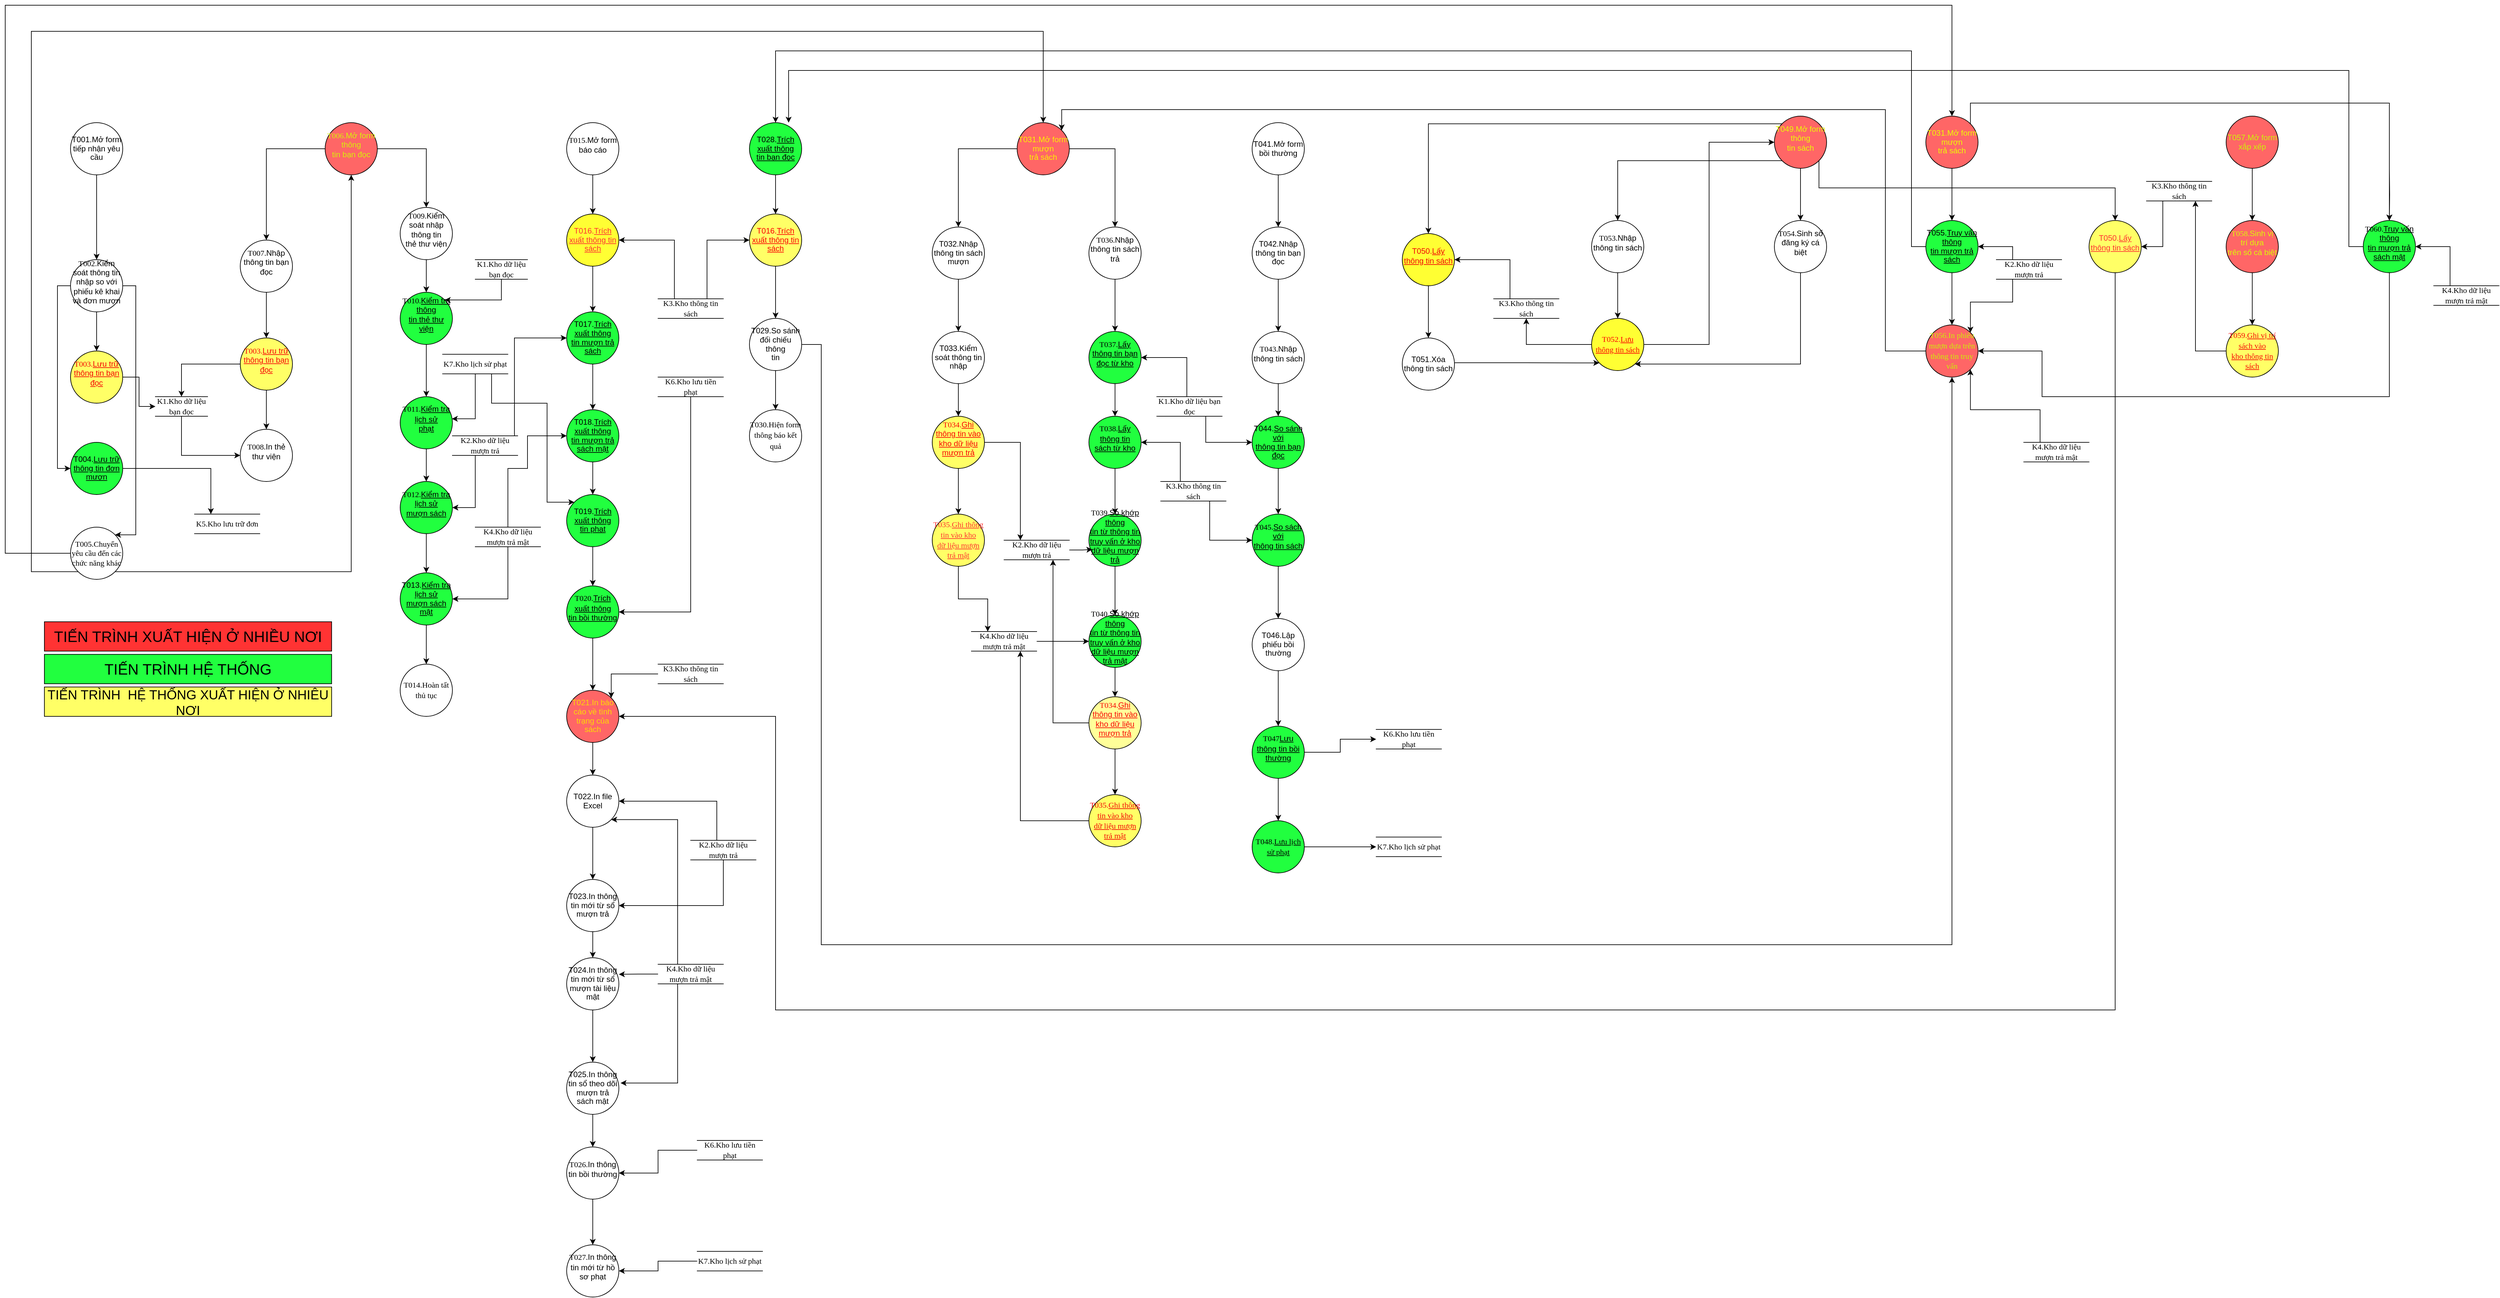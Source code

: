 <mxfile version="24.2.5" type="device">
  <diagram name="Page-1" id="ihPR4tX1_YnDanVvHjVT">
    <mxGraphModel dx="5266" dy="4094" grid="1" gridSize="10" guides="1" tooltips="1" connect="1" arrows="1" fold="1" page="1" pageScale="1" pageWidth="1169" pageHeight="1654" math="0" shadow="0">
      <root>
        <mxCell id="0" />
        <mxCell id="1" parent="0" />
        <mxCell id="RW_5jO5ymAEKsXnunnwU-1" style="edgeStyle=orthogonalEdgeStyle;rounded=0;orthogonalLoop=1;jettySize=auto;html=1;entryX=0.5;entryY=0;entryDx=0;entryDy=0;align=center;" parent="1" source="iSYm4O4y6kM1SVB8c1dK-1" target="iSYm4O4y6kM1SVB8c1dK-2" edge="1">
          <mxGeometry relative="1" as="geometry" />
        </mxCell>
        <mxCell id="iSYm4O4y6kM1SVB8c1dK-1" value="&lt;p class=&quot;MsoNormal&quot; style=&quot;line-height:115%&quot;&gt;&lt;span lang=&quot;VI&quot;&gt;T001.&lt;/span&gt;&lt;span style=&quot;background-color: initial;&quot;&gt;Mở form tiếp nhận yêu cầu&lt;/span&gt;&lt;/p&gt;&lt;p class=&quot;MsoNormal&quot; style=&quot;line-height:115%&quot;&gt;&lt;span lang=&quot;VI&quot;&gt;&lt;/span&gt;&lt;/p&gt;" style="ellipse;whiteSpace=wrap;html=1;aspect=fixed;align=center;" parent="1" vertex="1">
          <mxGeometry x="40" y="40" width="80" height="80" as="geometry" />
        </mxCell>
        <mxCell id="RW_5jO5ymAEKsXnunnwU-2" style="edgeStyle=orthogonalEdgeStyle;rounded=0;orthogonalLoop=1;jettySize=auto;html=1;entryX=0.5;entryY=0;entryDx=0;entryDy=0;align=center;" parent="1" source="iSYm4O4y6kM1SVB8c1dK-2" target="iSYm4O4y6kM1SVB8c1dK-3" edge="1">
          <mxGeometry relative="1" as="geometry" />
        </mxCell>
        <mxCell id="RW_5jO5ymAEKsXnunnwU-3" style="edgeStyle=orthogonalEdgeStyle;rounded=0;orthogonalLoop=1;jettySize=auto;html=1;entryX=0;entryY=0.5;entryDx=0;entryDy=0;align=center;" parent="1" source="iSYm4O4y6kM1SVB8c1dK-2" target="iSYm4O4y6kM1SVB8c1dK-7" edge="1">
          <mxGeometry relative="1" as="geometry">
            <Array as="points">
              <mxPoint x="20" y="290" />
              <mxPoint x="20" y="570" />
            </Array>
          </mxGeometry>
        </mxCell>
        <mxCell id="RW_5jO5ymAEKsXnunnwU-4" style="edgeStyle=orthogonalEdgeStyle;rounded=0;orthogonalLoop=1;jettySize=auto;html=1;exitX=1;exitY=0.5;exitDx=0;exitDy=0;entryX=1;entryY=0;entryDx=0;entryDy=0;align=center;" parent="1" source="iSYm4O4y6kM1SVB8c1dK-2" target="iSYm4O4y6kM1SVB8c1dK-8" edge="1">
          <mxGeometry relative="1" as="geometry">
            <Array as="points">
              <mxPoint x="140" y="290" />
              <mxPoint x="140" y="672" />
            </Array>
          </mxGeometry>
        </mxCell>
        <mxCell id="iSYm4O4y6kM1SVB8c1dK-2" value="&lt;font style=&quot;font-size: 12px;&quot;&gt;&lt;span lang=&quot;VI&quot; style=&quot;font-family: &amp;quot;Times New Roman&amp;quot;, serif;&quot;&gt;T002.&lt;/span&gt;&lt;span style=&quot;background-color: initial;&quot;&gt;Kiểm soát thông tin nhập so với phiếu kê khai và đơn mượn&lt;/span&gt;&lt;/font&gt;&lt;p class=&quot;MsoNormal&quot; style=&quot;line-height:115%&quot;&gt;&lt;span lang=&quot;VI&quot;&gt;&lt;/span&gt;&lt;/p&gt;" style="ellipse;whiteSpace=wrap;html=1;aspect=fixed;align=center;" parent="1" vertex="1">
          <mxGeometry x="40" y="250" width="80" height="80" as="geometry" />
        </mxCell>
        <mxCell id="RW_5jO5ymAEKsXnunnwU-10" style="edgeStyle=orthogonalEdgeStyle;rounded=0;orthogonalLoop=1;jettySize=auto;html=1;exitX=1;exitY=0.5;exitDx=0;exitDy=0;align=center;" parent="1" source="iSYm4O4y6kM1SVB8c1dK-3" target="RW_5jO5ymAEKsXnunnwU-8" edge="1">
          <mxGeometry relative="1" as="geometry" />
        </mxCell>
        <mxCell id="iSYm4O4y6kM1SVB8c1dK-3" value="&lt;font color=&quot;#f50505&quot; style=&quot;font-size: 12px;&quot;&gt;&lt;span lang=&quot;VI&quot; style=&quot;font-family: &amp;quot;Times New Roman&amp;quot;, serif;&quot;&gt;T003.&lt;/span&gt;&lt;u style=&quot;background-color: initial;&quot;&gt;&lt;span lang=&quot;VI&quot; style=&quot;&quot;&gt;Lưu trữ thông tin bạn đọc&lt;/span&gt;&lt;/u&gt;&lt;/font&gt;&lt;p class=&quot;MsoNormal&quot; style=&quot;line-height: 115%;&quot;&gt;&lt;u&gt;&lt;span lang=&quot;VI&quot; style=&quot;color:red;mso-ansi-language:VI&quot;&gt;&lt;/span&gt;&lt;/u&gt;&lt;/p&gt;" style="ellipse;whiteSpace=wrap;html=1;aspect=fixed;align=center;fillColor=#FFFF66;" parent="1" vertex="1">
          <mxGeometry x="40" y="390" width="80" height="80" as="geometry" />
        </mxCell>
        <mxCell id="iSYm4O4y6kM1SVB8c1dK-4" value="&lt;font style=&quot;font-size: 12px;&quot;&gt;&lt;span lang=&quot;VI&quot; style=&quot;font-family: &amp;quot;Times New Roman&amp;quot;, serif;&quot;&gt;T008.&lt;/span&gt;&lt;span style=&quot;background-color: initial;&quot;&gt;In thẻ thư viện&lt;/span&gt;&lt;/font&gt;&lt;p class=&quot;MsoNormal&quot; style=&quot;line-height: 115%;&quot;&gt;&lt;span lang=&quot;VI&quot;&gt;&lt;/span&gt;&lt;/p&gt;" style="ellipse;whiteSpace=wrap;html=1;aspect=fixed;align=center;" parent="1" vertex="1">
          <mxGeometry x="300" y="510" width="80" height="80" as="geometry" />
        </mxCell>
        <mxCell id="RW_5jO5ymAEKsXnunnwU-7" style="edgeStyle=orthogonalEdgeStyle;rounded=0;orthogonalLoop=1;jettySize=auto;html=1;entryX=0.5;entryY=0;entryDx=0;entryDy=0;align=center;" parent="1" source="iSYm4O4y6kM1SVB8c1dK-5" target="iSYm4O4y6kM1SVB8c1dK-9" edge="1">
          <mxGeometry relative="1" as="geometry" />
        </mxCell>
        <mxCell id="iSYm4O4y6kM1SVB8c1dK-5" value="&lt;font style=&quot;font-size: 12px;&quot;&gt;&lt;span lang=&quot;VI&quot; style=&quot;font-family: &amp;quot;Times New Roman&amp;quot;, serif;&quot;&gt;T007.&lt;/span&gt;&lt;span style=&quot;background-color: initial;&quot;&gt;Nhập thông tin bạn đọc&lt;/span&gt;&lt;/font&gt;&lt;p class=&quot;MsoNormal&quot; style=&quot;line-height: 115%;&quot;&gt;&lt;span lang=&quot;VI&quot;&gt;&lt;/span&gt;&lt;/p&gt;" style="ellipse;whiteSpace=wrap;html=1;aspect=fixed;align=center;" parent="1" vertex="1">
          <mxGeometry x="300" y="220" width="80" height="80" as="geometry" />
        </mxCell>
        <mxCell id="RW_5jO5ymAEKsXnunnwU-104" style="edgeStyle=orthogonalEdgeStyle;rounded=0;orthogonalLoop=1;jettySize=auto;html=1;entryX=0.25;entryY=0;entryDx=0;entryDy=0;align=center;" parent="1" source="iSYm4O4y6kM1SVB8c1dK-7" target="RW_5jO5ymAEKsXnunnwU-23" edge="1">
          <mxGeometry relative="1" as="geometry" />
        </mxCell>
        <mxCell id="iSYm4O4y6kM1SVB8c1dK-7" value="&lt;p class=&quot;MsoNormal&quot; style=&quot;line-height:115%&quot;&gt;&lt;span lang=&quot;VI&quot;&gt;T004.&lt;/span&gt;&lt;u style=&quot;background-color: initial;&quot;&gt;&lt;span lang=&quot;VI&quot;&gt;Lưu trữ thông tin đơn mượn&lt;/span&gt;&lt;/u&gt;&lt;/p&gt;&lt;p class=&quot;MsoNormal&quot; style=&quot;line-height: 115%;&quot;&gt;&lt;u&gt;&lt;span lang=&quot;VI&quot;&gt;&lt;/span&gt;&lt;/u&gt;&lt;/p&gt;" style="ellipse;whiteSpace=wrap;html=1;aspect=fixed;align=center;fillColor=#21FF3F;" parent="1" vertex="1">
          <mxGeometry x="40" y="530" width="80" height="80" as="geometry" />
        </mxCell>
        <mxCell id="RW_5jO5ymAEKsXnunnwU-18" style="edgeStyle=orthogonalEdgeStyle;rounded=0;orthogonalLoop=1;jettySize=auto;html=1;exitX=1;exitY=1;exitDx=0;exitDy=0;entryX=0.5;entryY=1;entryDx=0;entryDy=0;align=center;" parent="1" source="iSYm4O4y6kM1SVB8c1dK-8" target="iSYm4O4y6kM1SVB8c1dK-10" edge="1">
          <mxGeometry relative="1" as="geometry">
            <Array as="points">
              <mxPoint x="470" y="728" />
            </Array>
            <mxPoint x="450" y="200" as="targetPoint" />
          </mxGeometry>
        </mxCell>
        <mxCell id="RW_5jO5ymAEKsXnunnwU-103" style="edgeStyle=orthogonalEdgeStyle;rounded=0;orthogonalLoop=1;jettySize=auto;html=1;exitX=0;exitY=1;exitDx=0;exitDy=0;entryX=0.5;entryY=0;entryDx=0;entryDy=0;align=center;" parent="1" source="iSYm4O4y6kM1SVB8c1dK-8" target="iSYm4O4y6kM1SVB8c1dK-57" edge="1">
          <mxGeometry relative="1" as="geometry">
            <Array as="points">
              <mxPoint x="-20" y="728" />
              <mxPoint x="-20" y="-100" />
              <mxPoint x="1530" y="-100" />
            </Array>
          </mxGeometry>
        </mxCell>
        <mxCell id="InpCtSVMPenQCX0VUGsb-3" style="edgeStyle=orthogonalEdgeStyle;rounded=0;orthogonalLoop=1;jettySize=auto;html=1;entryX=0.5;entryY=0;entryDx=0;entryDy=0;align=center;" parent="1" source="iSYm4O4y6kM1SVB8c1dK-8" target="iSYm4O4y6kM1SVB8c1dK-70" edge="1">
          <mxGeometry relative="1" as="geometry">
            <Array as="points">
              <mxPoint x="-60" y="700" />
              <mxPoint x="-60" y="-140" />
              <mxPoint x="2922" y="-140" />
            </Array>
          </mxGeometry>
        </mxCell>
        <mxCell id="iSYm4O4y6kM1SVB8c1dK-8" value="&lt;font style=&quot;font-size: 12px;&quot;&gt;&lt;span lang=&quot;VI&quot; style=&quot;font-family: &amp;quot;Times New Roman&amp;quot;, serif;&quot;&gt;T005.&lt;/span&gt;&lt;span lang=&quot;VI&quot; style=&quot;font-family: &amp;quot;Times New Roman&amp;quot;, serif;&quot;&gt;Chuyển yêu cầu đến các chức năng khác&lt;/span&gt;&lt;/font&gt;" style="ellipse;whiteSpace=wrap;html=1;aspect=fixed;align=center;" parent="1" vertex="1">
          <mxGeometry x="40" y="660" width="80" height="80" as="geometry" />
        </mxCell>
        <mxCell id="RW_5jO5ymAEKsXnunnwU-9" style="edgeStyle=orthogonalEdgeStyle;rounded=0;orthogonalLoop=1;jettySize=auto;html=1;entryX=0.5;entryY=0;entryDx=0;entryDy=0;align=center;" parent="1" source="iSYm4O4y6kM1SVB8c1dK-9" target="RW_5jO5ymAEKsXnunnwU-8" edge="1">
          <mxGeometry relative="1" as="geometry" />
        </mxCell>
        <mxCell id="RW_5jO5ymAEKsXnunnwU-12" style="edgeStyle=orthogonalEdgeStyle;rounded=0;orthogonalLoop=1;jettySize=auto;html=1;entryX=0.5;entryY=0;entryDx=0;entryDy=0;align=center;" parent="1" source="iSYm4O4y6kM1SVB8c1dK-9" target="iSYm4O4y6kM1SVB8c1dK-4" edge="1">
          <mxGeometry relative="1" as="geometry" />
        </mxCell>
        <mxCell id="iSYm4O4y6kM1SVB8c1dK-9" value="&lt;font color=&quot;#f70808&quot; style=&quot;font-size: 12px;&quot;&gt;&lt;span lang=&quot;VI&quot; style=&quot;font-family: &amp;quot;Times New Roman&amp;quot;, serif;&quot;&gt;T003.&lt;/span&gt;&lt;u style=&quot;background-color: initial;&quot;&gt;&lt;span lang=&quot;VI&quot; style=&quot;&quot;&gt;Lưu trữ thông tin bạn đọc&lt;/span&gt;&lt;/u&gt;&lt;/font&gt;&lt;p class=&quot;MsoNormal&quot; style=&quot;line-height: 115%;&quot;&gt;&lt;u&gt;&lt;span lang=&quot;VI&quot; style=&quot;color:red;mso-ansi-language:VI&quot;&gt;&lt;/span&gt;&lt;/u&gt;&lt;/p&gt;" style="ellipse;whiteSpace=wrap;html=1;aspect=fixed;align=center;fillColor=#FFFF66;" parent="1" vertex="1">
          <mxGeometry x="300" y="370" width="80" height="80" as="geometry" />
        </mxCell>
        <mxCell id="RW_5jO5ymAEKsXnunnwU-19" style="edgeStyle=orthogonalEdgeStyle;rounded=0;orthogonalLoop=1;jettySize=auto;html=1;entryX=0.5;entryY=0;entryDx=0;entryDy=0;align=center;" parent="1" source="iSYm4O4y6kM1SVB8c1dK-10" target="iSYm4O4y6kM1SVB8c1dK-11" edge="1">
          <mxGeometry relative="1" as="geometry" />
        </mxCell>
        <mxCell id="InpCtSVMPenQCX0VUGsb-35" style="edgeStyle=orthogonalEdgeStyle;rounded=0;orthogonalLoop=1;jettySize=auto;html=1;entryX=0.5;entryY=0;entryDx=0;entryDy=0;align=center;" parent="1" source="iSYm4O4y6kM1SVB8c1dK-10" target="iSYm4O4y6kM1SVB8c1dK-5" edge="1">
          <mxGeometry relative="1" as="geometry" />
        </mxCell>
        <mxCell id="iSYm4O4y6kM1SVB8c1dK-10" value="&lt;font color=&quot;#d7f207&quot; style=&quot;font-size: 12px;&quot;&gt;&lt;span lang=&quot;VI&quot; style=&quot;font-family: &amp;quot;Times New Roman&amp;quot;, serif;&quot;&gt;T006.&lt;/span&gt;&lt;span style=&quot;background-color: initial;&quot;&gt;Mở form thông&lt;br&gt;tin bạn đọc&lt;/span&gt;&lt;/font&gt;&lt;p class=&quot;MsoNormal&quot; style=&quot;line-height: 115%;&quot;&gt;&lt;span lang=&quot;VI&quot; style=&quot;color:red;mso-ansi-language:VI;mso-bidi-font-weight:bold&quot;&gt;&lt;/span&gt;&lt;/p&gt;" style="ellipse;whiteSpace=wrap;html=1;aspect=fixed;align=center;fillColor=#FF6666;" parent="1" vertex="1">
          <mxGeometry x="430" y="40" width="80" height="80" as="geometry" />
        </mxCell>
        <mxCell id="RW_5jO5ymAEKsXnunnwU-28" style="edgeStyle=orthogonalEdgeStyle;rounded=0;orthogonalLoop=1;jettySize=auto;html=1;entryX=0.5;entryY=0;entryDx=0;entryDy=0;align=center;" parent="1" source="iSYm4O4y6kM1SVB8c1dK-11" target="iSYm4O4y6kM1SVB8c1dK-27" edge="1">
          <mxGeometry relative="1" as="geometry" />
        </mxCell>
        <mxCell id="iSYm4O4y6kM1SVB8c1dK-11" value="&lt;font style=&quot;font-size: 12px;&quot;&gt;&lt;span lang=&quot;VI&quot; style=&quot;font-family: &amp;quot;Times New Roman&amp;quot;, serif;&quot;&gt;T009.&lt;/span&gt;&lt;span style=&quot;background-color: initial;&quot;&gt;Kiểm soát nhập thông tin&lt;br&gt;thẻ thư viện&lt;/span&gt;&lt;/font&gt;&lt;p class=&quot;MsoNormal&quot; style=&quot;line-height: 115%;&quot;&gt;&lt;span lang=&quot;VI&quot;&gt;&lt;/span&gt;&lt;/p&gt;" style="ellipse;whiteSpace=wrap;html=1;aspect=fixed;align=center;" parent="1" vertex="1">
          <mxGeometry x="545" y="170" width="80" height="80" as="geometry" />
        </mxCell>
        <mxCell id="iSYm4O4y6kM1SVB8c1dK-12" value="&lt;font style=&quot;font-size: 12px;&quot;&gt;&lt;span lang=&quot;VI&quot; style=&quot;line-height: 130%; font-family: &amp;quot;Times New Roman&amp;quot;, serif;&quot;&gt;T014.&lt;/span&gt;&lt;span lang=&quot;VI&quot; style=&quot;line-height: 130%; font-family: &amp;quot;Times New Roman&amp;quot;, serif;&quot;&gt;Hoàn tất thủ tục&lt;/span&gt;&lt;/font&gt;" style="ellipse;whiteSpace=wrap;html=1;aspect=fixed;align=center;" parent="1" vertex="1">
          <mxGeometry x="545" y="870" width="80" height="80" as="geometry" />
        </mxCell>
        <mxCell id="RW_5jO5ymAEKsXnunnwU-38" style="edgeStyle=orthogonalEdgeStyle;rounded=0;orthogonalLoop=1;jettySize=auto;html=1;entryX=0.5;entryY=0;entryDx=0;entryDy=0;align=center;" parent="1" source="iSYm4O4y6kM1SVB8c1dK-13" target="iSYm4O4y6kM1SVB8c1dK-12" edge="1">
          <mxGeometry relative="1" as="geometry" />
        </mxCell>
        <mxCell id="iSYm4O4y6kM1SVB8c1dK-13" value="&lt;p class=&quot;MsoNormal&quot; style=&quot;line-height:115%&quot;&gt;&lt;span lang=&quot;VI&quot;&gt;T013.&lt;/span&gt;&lt;u style=&quot;background-color: initial;&quot;&gt;&lt;span lang=&quot;VI&quot;&gt;Kiểm tra lịch sử&lt;br&gt;mượn sách mật&lt;/span&gt;&lt;/u&gt;&lt;/p&gt;&lt;p class=&quot;MsoNormal&quot; style=&quot;line-height: 115%;&quot;&gt;&lt;u&gt;&lt;span lang=&quot;VI&quot;&gt;&lt;/span&gt;&lt;/u&gt;&lt;/p&gt;" style="ellipse;whiteSpace=wrap;html=1;aspect=fixed;align=center;fillColor=#21FF3F;" parent="1" vertex="1">
          <mxGeometry x="545" y="730" width="80" height="80" as="geometry" />
        </mxCell>
        <mxCell id="RW_5jO5ymAEKsXnunnwU-51" style="edgeStyle=orthogonalEdgeStyle;rounded=0;orthogonalLoop=1;jettySize=auto;html=1;entryX=0.5;entryY=0;entryDx=0;entryDy=0;align=center;" parent="1" source="iSYm4O4y6kM1SVB8c1dK-14" target="iSYm4O4y6kM1SVB8c1dK-19" edge="1">
          <mxGeometry relative="1" as="geometry" />
        </mxCell>
        <mxCell id="iSYm4O4y6kM1SVB8c1dK-14" value="&lt;p class=&quot;MsoNormal&quot; style=&quot;line-height: 115%;&quot;&gt;&lt;font color=&quot;#ff3333&quot;&gt;&lt;span style=&quot;&quot; lang=&quot;VI&quot;&gt;T016.&lt;/span&gt;&lt;u style=&quot;background-color: initial;&quot;&gt;&lt;span lang=&quot;VI&quot; style=&quot;&quot;&gt;Trích&lt;br&gt;xuất thông tin sách&lt;/span&gt;&lt;/u&gt;&lt;/font&gt;&lt;/p&gt;&lt;p class=&quot;MsoNormal&quot; style=&quot;line-height: 115%;&quot;&gt;&lt;u&gt;&lt;span lang=&quot;VI&quot; style=&quot;color:red;mso-ansi-language:VI;mso-bidi-font-weight:bold&quot;&gt;&lt;/span&gt;&lt;/u&gt;&lt;/p&gt;" style="ellipse;whiteSpace=wrap;html=1;aspect=fixed;align=center;fillColor=#FFFF33;" parent="1" vertex="1">
          <mxGeometry x="800" y="180" width="80" height="80" as="geometry" />
        </mxCell>
        <mxCell id="RW_5jO5ymAEKsXnunnwU-68" style="edgeStyle=orthogonalEdgeStyle;rounded=0;orthogonalLoop=1;jettySize=auto;html=1;entryX=0.5;entryY=0;entryDx=0;entryDy=0;align=center;" parent="1" source="iSYm4O4y6kM1SVB8c1dK-15" target="iSYm4O4y6kM1SVB8c1dK-38" edge="1">
          <mxGeometry relative="1" as="geometry" />
        </mxCell>
        <mxCell id="iSYm4O4y6kM1SVB8c1dK-15" value="&lt;p class=&quot;MsoNormal&quot; style=&quot;line-height: 115%;&quot;&gt;&lt;span lang=&quot;VI&quot;&gt;T023.&lt;/span&gt;&lt;span style=&quot;background-color: initial;&quot;&gt;In &lt;/span&gt;&lt;span lang=&quot;VI&quot; style=&quot;background-color: initial;&quot;&gt;thông tin mới từ sổ mượn trả&lt;/span&gt;&lt;/p&gt;&lt;p class=&quot;MsoNormal&quot; style=&quot;line-height: 115%;&quot;&gt;&lt;span lang=&quot;VI&quot;&gt;&lt;/span&gt;&lt;/p&gt;" style="ellipse;whiteSpace=wrap;html=1;aspect=fixed;align=center;" parent="1" vertex="1">
          <mxGeometry x="800" y="1200" width="80" height="80" as="geometry" />
        </mxCell>
        <mxCell id="RW_5jO5ymAEKsXnunnwU-66" style="edgeStyle=orthogonalEdgeStyle;rounded=0;orthogonalLoop=1;jettySize=auto;html=1;align=center;" parent="1" source="iSYm4O4y6kM1SVB8c1dK-16" target="iSYm4O4y6kM1SVB8c1dK-17" edge="1">
          <mxGeometry relative="1" as="geometry" />
        </mxCell>
        <mxCell id="iSYm4O4y6kM1SVB8c1dK-16" value="&lt;p class=&quot;MsoNormal&quot; style=&quot;line-height: 115%;&quot;&gt;&lt;font color=&quot;#fbda04&quot;&gt;&lt;span lang=&quot;VI&quot;&gt;T021.&lt;/span&gt;&lt;span lang=&quot;VI&quot; style=&quot;background-color: initial;&quot;&gt;In &lt;/span&gt;&lt;span lang=&quot;VI&quot; style=&quot;background-color: initial; line-height: 115%;&quot;&gt;báo cáo về tình trạng của sách&lt;/span&gt;&lt;/font&gt;&lt;/p&gt;&lt;p class=&quot;MsoNormal&quot; style=&quot;line-height: 115%;&quot;&gt;&lt;span lang=&quot;VI&quot; style=&quot;mso-bidi-font-size:14.0pt;line-height:115%;color:red;mso-ansi-language:&lt;br/&gt;VI;mso-bidi-font-weight:bold&quot;&gt;&lt;/span&gt;&lt;/p&gt;" style="ellipse;whiteSpace=wrap;html=1;aspect=fixed;align=center;fillColor=#FF6666;" parent="1" vertex="1">
          <mxGeometry x="800" y="910" width="80" height="80" as="geometry" />
        </mxCell>
        <mxCell id="RW_5jO5ymAEKsXnunnwU-67" style="edgeStyle=orthogonalEdgeStyle;rounded=0;orthogonalLoop=1;jettySize=auto;html=1;entryX=0.5;entryY=0;entryDx=0;entryDy=0;align=center;" parent="1" source="iSYm4O4y6kM1SVB8c1dK-17" target="iSYm4O4y6kM1SVB8c1dK-15" edge="1">
          <mxGeometry relative="1" as="geometry" />
        </mxCell>
        <mxCell id="iSYm4O4y6kM1SVB8c1dK-17" value="&lt;p class=&quot;MsoNormal&quot; style=&quot;line-height: 115%;&quot;&gt;&lt;span lang=&quot;VI&quot;&gt;T022.&lt;/span&gt;&lt;span lang=&quot;VI&quot; style=&quot;background-color: initial; line-height: 115%;&quot;&gt;In &lt;/span&gt;&lt;span lang=&quot;VI&quot; style=&quot;background-color: initial;&quot;&gt;file Excel&lt;/span&gt;&lt;/p&gt;&lt;p class=&quot;MsoNormal&quot; style=&quot;line-height: 115%;&quot;&gt;&lt;span lang=&quot;VI&quot;&gt;&lt;/span&gt;&lt;/p&gt;" style="ellipse;whiteSpace=wrap;html=1;aspect=fixed;align=center;" parent="1" vertex="1">
          <mxGeometry x="800" y="1040" width="80" height="80" as="geometry" />
        </mxCell>
        <mxCell id="iSYm4O4y6kM1SVB8c1dK-18" value="&lt;font style=&quot;font-size: 12px;&quot;&gt;&lt;span lang=&quot;VI&quot; style=&quot;line-height: 130%; font-family: &amp;quot;Times New Roman&amp;quot;, serif;&quot;&gt;T027.&lt;/span&gt;&lt;span style=&quot;background-color: initial;&quot;&gt;In thông tin mới từ hồ&lt;br&gt;sơ phạt&lt;/span&gt;&lt;/font&gt;&lt;p class=&quot;MsoNormal&quot; style=&quot;line-height: 115%;&quot;&gt;&lt;span lang=&quot;VI&quot;&gt;&lt;/span&gt;&lt;/p&gt;" style="ellipse;whiteSpace=wrap;html=1;aspect=fixed;align=center;" parent="1" vertex="1">
          <mxGeometry x="800" y="1760" width="80" height="80" as="geometry" />
        </mxCell>
        <mxCell id="RW_5jO5ymAEKsXnunnwU-52" style="edgeStyle=orthogonalEdgeStyle;rounded=0;orthogonalLoop=1;jettySize=auto;html=1;entryX=0.5;entryY=0;entryDx=0;entryDy=0;align=center;" parent="1" source="iSYm4O4y6kM1SVB8c1dK-19" target="iSYm4O4y6kM1SVB8c1dK-26" edge="1">
          <mxGeometry relative="1" as="geometry" />
        </mxCell>
        <mxCell id="iSYm4O4y6kM1SVB8c1dK-19" value="&lt;p class=&quot;MsoNormal&quot; style=&quot;line-height: 115%;&quot;&gt;&lt;span lang=&quot;VI&quot;&gt;T017.&lt;/span&gt;&lt;u style=&quot;background-color: initial;&quot;&gt;&lt;span lang=&quot;VI&quot;&gt;Trích xuất thông&lt;br&gt;tin mượn trả sách&lt;/span&gt;&lt;/u&gt;&lt;/p&gt;&lt;p class=&quot;MsoNormal&quot; style=&quot;line-height: 115%;&quot;&gt;&lt;u&gt;&lt;span lang=&quot;VI&quot;&gt;&lt;/span&gt;&lt;/u&gt;&lt;/p&gt;" style="ellipse;whiteSpace=wrap;html=1;aspect=fixed;align=center;fillColor=#21FF3F;" parent="1" vertex="1">
          <mxGeometry x="800" y="330" width="80" height="80" as="geometry" />
        </mxCell>
        <mxCell id="RW_5jO5ymAEKsXnunnwU-65" style="edgeStyle=orthogonalEdgeStyle;rounded=0;orthogonalLoop=1;jettySize=auto;html=1;entryX=0.5;entryY=0;entryDx=0;entryDy=0;align=center;" parent="1" source="iSYm4O4y6kM1SVB8c1dK-20" target="iSYm4O4y6kM1SVB8c1dK-16" edge="1">
          <mxGeometry relative="1" as="geometry" />
        </mxCell>
        <mxCell id="iSYm4O4y6kM1SVB8c1dK-20" value="&lt;font style=&quot;font-size: 12px;&quot;&gt;&lt;span lang=&quot;VI&quot; style=&quot;line-height: 130%; font-family: &amp;quot;Times New Roman&amp;quot;, serif;&quot;&gt;T020.&lt;/span&gt;&lt;u style=&quot;background-color: initial;&quot;&gt;&lt;span lang=&quot;VI&quot;&gt;Trích xuất thông&lt;br&gt;tin bồi thường&lt;/span&gt;&lt;/u&gt;&lt;/font&gt;&lt;p class=&quot;MsoNormal&quot; style=&quot;line-height: 115%;&quot;&gt;&lt;u&gt;&lt;span lang=&quot;VI&quot;&gt;&lt;/span&gt;&lt;/u&gt;&lt;/p&gt;" style="ellipse;whiteSpace=wrap;html=1;aspect=fixed;align=center;fillColor=#21FF3F;" parent="1" vertex="1">
          <mxGeometry x="800" y="750" width="80" height="80" as="geometry" />
        </mxCell>
        <mxCell id="RW_5jO5ymAEKsXnunnwU-37" style="edgeStyle=orthogonalEdgeStyle;rounded=0;orthogonalLoop=1;jettySize=auto;html=1;entryX=0.5;entryY=0;entryDx=0;entryDy=0;align=center;" parent="1" source="iSYm4O4y6kM1SVB8c1dK-21" target="iSYm4O4y6kM1SVB8c1dK-13" edge="1">
          <mxGeometry relative="1" as="geometry" />
        </mxCell>
        <mxCell id="iSYm4O4y6kM1SVB8c1dK-21" value="&lt;font style=&quot;font-size: 12px;&quot;&gt;&lt;span lang=&quot;VI&quot; style=&quot;font-family: &amp;quot;Times New Roman&amp;quot;, serif;&quot;&gt;T012.&lt;/span&gt;&lt;u style=&quot;background-color: initial;&quot;&gt;&lt;span lang=&quot;VI&quot;&gt;Kiểm tra lịch sử&lt;br&gt;mượn sách&lt;/span&gt;&lt;/u&gt;&lt;/font&gt;&lt;p class=&quot;MsoNormal&quot; style=&quot;line-height: 115%;&quot;&gt;&lt;u&gt;&lt;span lang=&quot;VI&quot;&gt;&lt;/span&gt;&lt;/u&gt;&lt;/p&gt;" style="ellipse;whiteSpace=wrap;html=1;aspect=fixed;align=center;fillColor=#21FF3F;" parent="1" vertex="1">
          <mxGeometry x="545" y="590" width="80" height="80" as="geometry" />
        </mxCell>
        <mxCell id="RW_5jO5ymAEKsXnunnwU-54" style="edgeStyle=orthogonalEdgeStyle;rounded=0;orthogonalLoop=1;jettySize=auto;html=1;entryX=0.5;entryY=0;entryDx=0;entryDy=0;align=center;" parent="1" source="iSYm4O4y6kM1SVB8c1dK-23" target="iSYm4O4y6kM1SVB8c1dK-20" edge="1">
          <mxGeometry relative="1" as="geometry" />
        </mxCell>
        <mxCell id="iSYm4O4y6kM1SVB8c1dK-23" value="&lt;p class=&quot;MsoNormal&quot; style=&quot;line-height: 115%;&quot;&gt;&lt;span lang=&quot;VI&quot;&gt;T019.&lt;/span&gt;&lt;u style=&quot;background-color: initial;&quot;&gt;&lt;span lang=&quot;VI&quot;&gt;Trích xuất thông&lt;br&gt;tin phạt&lt;/span&gt;&lt;/u&gt;&lt;/p&gt;&lt;p class=&quot;MsoNormal&quot; style=&quot;line-height: 115%;&quot;&gt;&lt;u&gt;&lt;span lang=&quot;VI&quot;&gt;&lt;/span&gt;&lt;/u&gt;&lt;/p&gt;" style="ellipse;whiteSpace=wrap;html=1;aspect=fixed;align=center;fillColor=#21FF3F;" parent="1" vertex="1">
          <mxGeometry x="800" y="610" width="80" height="80" as="geometry" />
        </mxCell>
        <mxCell id="RW_5jO5ymAEKsXnunnwU-70" style="edgeStyle=orthogonalEdgeStyle;rounded=0;orthogonalLoop=1;jettySize=auto;html=1;entryX=0.5;entryY=0;entryDx=0;entryDy=0;align=center;" parent="1" source="iSYm4O4y6kM1SVB8c1dK-24" target="iSYm4O4y6kM1SVB8c1dK-37" edge="1">
          <mxGeometry relative="1" as="geometry" />
        </mxCell>
        <mxCell id="iSYm4O4y6kM1SVB8c1dK-24" value="&lt;p class=&quot;MsoNormal&quot; style=&quot;line-height: 115%;&quot;&gt;&lt;span lang=&quot;VI&quot;&gt;T025.&lt;/span&gt;&lt;span style=&quot;background-color: initial;&quot;&gt;In thông tin sổ theo dõi&lt;br&gt;mượn trả sách mật&lt;/span&gt;&lt;/p&gt;&lt;p class=&quot;MsoNormal&quot; style=&quot;line-height: 115%;&quot;&gt;&lt;span lang=&quot;VI&quot;&gt;&lt;/span&gt;&lt;/p&gt;" style="ellipse;whiteSpace=wrap;html=1;aspect=fixed;align=center;" parent="1" vertex="1">
          <mxGeometry x="800" y="1480" width="80" height="80" as="geometry" />
        </mxCell>
        <mxCell id="RW_5jO5ymAEKsXnunnwU-50" style="edgeStyle=orthogonalEdgeStyle;rounded=0;orthogonalLoop=1;jettySize=auto;html=1;entryX=0.5;entryY=0;entryDx=0;entryDy=0;align=center;" parent="1" source="iSYm4O4y6kM1SVB8c1dK-25" target="iSYm4O4y6kM1SVB8c1dK-14" edge="1">
          <mxGeometry relative="1" as="geometry" />
        </mxCell>
        <mxCell id="iSYm4O4y6kM1SVB8c1dK-25" value="&lt;font style=&quot;font-size: 12px;&quot;&gt;&lt;span lang=&quot;VI&quot; style=&quot;font-family: &amp;quot;Times New Roman&amp;quot;, serif;&quot;&gt;T015.&lt;/span&gt;&lt;span style=&quot;background-color: initial;&quot;&gt;Mở form báo cáo&lt;/span&gt;&lt;/font&gt;&lt;p class=&quot;MsoNormal&quot; style=&quot;line-height: 115%;&quot;&gt;&lt;span lang=&quot;VI&quot;&gt;&lt;u&gt;&lt;/u&gt;&lt;/span&gt;&lt;/p&gt;" style="ellipse;whiteSpace=wrap;html=1;aspect=fixed;align=center;" parent="1" vertex="1">
          <mxGeometry x="800" y="40" width="80" height="80" as="geometry" />
        </mxCell>
        <mxCell id="RW_5jO5ymAEKsXnunnwU-53" style="edgeStyle=orthogonalEdgeStyle;rounded=0;orthogonalLoop=1;jettySize=auto;html=1;entryX=0.5;entryY=0;entryDx=0;entryDy=0;align=center;" parent="1" source="iSYm4O4y6kM1SVB8c1dK-26" target="iSYm4O4y6kM1SVB8c1dK-23" edge="1">
          <mxGeometry relative="1" as="geometry" />
        </mxCell>
        <mxCell id="iSYm4O4y6kM1SVB8c1dK-26" value="&lt;p class=&quot;MsoNormal&quot; style=&quot;line-height: 115%;&quot;&gt;&lt;span lang=&quot;VI&quot;&gt;T018.&lt;/span&gt;&lt;u style=&quot;background-color: initial;&quot;&gt;&lt;span lang=&quot;VI&quot;&gt;Trích xuất thông&lt;br&gt;tin mượn trả sách mật&lt;/span&gt;&lt;/u&gt;&lt;/p&gt;&lt;p class=&quot;MsoNormal&quot; style=&quot;line-height: 115%;&quot;&gt;&lt;u&gt;&lt;span lang=&quot;VI&quot;&gt;&lt;/span&gt;&lt;/u&gt;&lt;/p&gt;" style="ellipse;whiteSpace=wrap;html=1;aspect=fixed;align=center;fillColor=#21FF3F;" parent="1" vertex="1">
          <mxGeometry x="800" y="480" width="80" height="80" as="geometry" />
        </mxCell>
        <mxCell id="RW_5jO5ymAEKsXnunnwU-35" style="edgeStyle=orthogonalEdgeStyle;rounded=0;orthogonalLoop=1;jettySize=auto;html=1;entryX=0.5;entryY=0;entryDx=0;entryDy=0;align=center;" parent="1" source="iSYm4O4y6kM1SVB8c1dK-27" target="iSYm4O4y6kM1SVB8c1dK-28" edge="1">
          <mxGeometry relative="1" as="geometry" />
        </mxCell>
        <mxCell id="iSYm4O4y6kM1SVB8c1dK-27" value="&lt;font style=&quot;font-size: 12px;&quot;&gt;&lt;span lang=&quot;VI&quot; style=&quot;font-family: &amp;quot;Times New Roman&amp;quot;, serif;&quot;&gt;T010.&lt;/span&gt;&lt;u style=&quot;background-color: initial;&quot;&gt;&lt;span lang=&quot;VI&quot;&gt;Kiểm tra thông&lt;br&gt;tin thẻ thư viện&lt;/span&gt;&lt;/u&gt;&lt;/font&gt;&lt;p class=&quot;MsoNormal&quot; style=&quot;line-height: 115%;&quot;&gt;&lt;u&gt;&lt;span lang=&quot;VI&quot;&gt;&lt;/span&gt;&lt;/u&gt;&lt;/p&gt;" style="ellipse;whiteSpace=wrap;html=1;aspect=fixed;align=center;fillColor=#21FF3F;" parent="1" vertex="1">
          <mxGeometry x="545" y="300" width="80" height="80" as="geometry" />
        </mxCell>
        <mxCell id="RW_5jO5ymAEKsXnunnwU-36" style="edgeStyle=orthogonalEdgeStyle;rounded=0;orthogonalLoop=1;jettySize=auto;html=1;entryX=0.5;entryY=0;entryDx=0;entryDy=0;align=center;" parent="1" source="iSYm4O4y6kM1SVB8c1dK-28" target="iSYm4O4y6kM1SVB8c1dK-21" edge="1">
          <mxGeometry relative="1" as="geometry" />
        </mxCell>
        <mxCell id="iSYm4O4y6kM1SVB8c1dK-28" value="&lt;font style=&quot;font-size: 12px;&quot;&gt;&lt;span lang=&quot;VI&quot; style=&quot;line-height: 130%; font-family: &amp;quot;Times New Roman&amp;quot;, serif;&quot;&gt;T011.&lt;/span&gt;&lt;u style=&quot;background-color: initial;&quot;&gt;&lt;span lang=&quot;VI&quot;&gt;Kiểm tra lịch sử&lt;br&gt;phạt&lt;/span&gt;&lt;/u&gt;&lt;/font&gt;&lt;p class=&quot;MsoNormal&quot; style=&quot;line-height: 115%;&quot;&gt;&lt;u&gt;&lt;span lang=&quot;VI&quot;&gt;&lt;/span&gt;&lt;/u&gt;&lt;/p&gt;" style="ellipse;whiteSpace=wrap;html=1;aspect=fixed;align=center;fillColor=#21FF3F;" parent="1" vertex="1">
          <mxGeometry x="545" y="460" width="80" height="80" as="geometry" />
        </mxCell>
        <mxCell id="RW_5jO5ymAEKsXnunnwU-88" style="edgeStyle=orthogonalEdgeStyle;rounded=0;orthogonalLoop=1;jettySize=auto;html=1;entryX=0.25;entryY=0;entryDx=0;entryDy=0;align=center;" parent="1" source="iSYm4O4y6kM1SVB8c1dK-30" target="RW_5jO5ymAEKsXnunnwU-85" edge="1">
          <mxGeometry relative="1" as="geometry" />
        </mxCell>
        <mxCell id="iSYm4O4y6kM1SVB8c1dK-30" value="&lt;font color=&quot;#ff3333&quot; style=&quot;font-size: 12px;&quot;&gt;&lt;span lang=&quot;VI&quot; style=&quot;font-family: &amp;quot;Times New Roman&amp;quot;, serif;&quot;&gt;T035.&lt;/span&gt;&lt;u&gt;&lt;span lang=&quot;VI&quot; style=&quot;line-height: 130%; font-family: &amp;quot;Times New Roman&amp;quot;, serif;&quot;&gt;Ghi thông tin vào kho&lt;br&gt;dữ liệu mượn trả mật&lt;/span&gt;&lt;/u&gt;&lt;/font&gt;" style="ellipse;whiteSpace=wrap;html=1;aspect=fixed;align=center;fillColor=#FFFF66;" parent="1" vertex="1">
          <mxGeometry x="1360" y="640" width="80" height="80" as="geometry" />
        </mxCell>
        <mxCell id="iSYm4O4y6kM1SVB8c1dK-31" value="&lt;span lang=&quot;VI&quot; style=&quot;line-height: 130%; font-family: &amp;quot;Times New Roman&amp;quot;, serif;&quot;&gt;&lt;font style=&quot;font-size: 12px;&quot;&gt;T030.&lt;/font&gt;&lt;/span&gt;&lt;span lang=&quot;VI&quot; style=&quot;line-height: 130%; font-family: &amp;quot;Times New Roman&amp;quot;, serif;&quot;&gt;&lt;font style=&quot;font-size: 12px;&quot;&gt;Hiện form thông báo kết&lt;br&gt;quả&lt;/font&gt;&lt;span style=&quot;font-size: 12pt;&quot;&gt;&lt;u&gt;&lt;/u&gt;&lt;/span&gt;&lt;/span&gt;" style="ellipse;whiteSpace=wrap;html=1;aspect=fixed;align=center;" parent="1" vertex="1">
          <mxGeometry x="1080" y="480" width="80" height="80" as="geometry" />
        </mxCell>
        <mxCell id="RW_5jO5ymAEKsXnunnwU-87" style="edgeStyle=orthogonalEdgeStyle;rounded=0;orthogonalLoop=1;jettySize=auto;html=1;entryX=0.25;entryY=0;entryDx=0;entryDy=0;align=center;" parent="1" source="iSYm4O4y6kM1SVB8c1dK-32" target="RW_5jO5ymAEKsXnunnwU-84" edge="1">
          <mxGeometry relative="1" as="geometry" />
        </mxCell>
        <mxCell id="InpCtSVMPenQCX0VUGsb-1" style="edgeStyle=orthogonalEdgeStyle;rounded=0;orthogonalLoop=1;jettySize=auto;html=1;entryX=0.5;entryY=0;entryDx=0;entryDy=0;align=center;" parent="1" source="iSYm4O4y6kM1SVB8c1dK-32" target="iSYm4O4y6kM1SVB8c1dK-30" edge="1">
          <mxGeometry relative="1" as="geometry" />
        </mxCell>
        <mxCell id="iSYm4O4y6kM1SVB8c1dK-32" value="&lt;font color=&quot;#f90606&quot; style=&quot;font-size: 12px;&quot;&gt;&lt;span lang=&quot;VI&quot; style=&quot;font-family: &amp;quot;Times New Roman&amp;quot;, serif;&quot;&gt;T034.&lt;/span&gt;&lt;u style=&quot;background-color: initial;&quot;&gt;&lt;span lang=&quot;VI&quot; style=&quot;&quot;&gt;Ghi&lt;br&gt;thông tin vào kho dữ liệu mượn trả&lt;/span&gt;&lt;/u&gt;&lt;/font&gt;&lt;p class=&quot;MsoNormal&quot; style=&quot;line-height: 115%;&quot;&gt;&lt;u&gt;&lt;span lang=&quot;VI&quot; style=&quot;color:red;mso-ansi-language:VI;mso-bidi-font-weight:bold&quot;&gt;&lt;/span&gt;&lt;/u&gt;&lt;/p&gt;" style="ellipse;whiteSpace=wrap;html=1;aspect=fixed;align=center;fillColor=#FFFF66;" parent="1" vertex="1">
          <mxGeometry x="1360" y="490" width="80" height="80" as="geometry" />
        </mxCell>
        <mxCell id="RW_5jO5ymAEKsXnunnwU-77" style="edgeStyle=orthogonalEdgeStyle;rounded=0;orthogonalLoop=1;jettySize=auto;html=1;entryX=0.5;entryY=0;entryDx=0;entryDy=0;align=center;" parent="1" source="iSYm4O4y6kM1SVB8c1dK-33" target="iSYm4O4y6kM1SVB8c1dK-31" edge="1">
          <mxGeometry relative="1" as="geometry" />
        </mxCell>
        <mxCell id="RW_5jO5ymAEKsXnunnwU-78" style="edgeStyle=orthogonalEdgeStyle;rounded=0;orthogonalLoop=1;jettySize=auto;html=1;align=center;" parent="1" source="iSYm4O4y6kM1SVB8c1dK-33" target="iSYm4O4y6kM1SVB8c1dK-66" edge="1">
          <mxGeometry relative="1" as="geometry">
            <Array as="points">
              <mxPoint x="1190" y="380" />
              <mxPoint x="1190" y="1300" />
              <mxPoint x="2922" y="1300" />
            </Array>
          </mxGeometry>
        </mxCell>
        <mxCell id="iSYm4O4y6kM1SVB8c1dK-33" value="&lt;p class=&quot;MsoNormal&quot; style=&quot;line-height: 115%;&quot;&gt;&lt;span lang=&quot;VI&quot;&gt;T029.&lt;/span&gt;&lt;span style=&quot;background-color: initial;&quot;&gt;So sánh đối chiếu thông&lt;br&gt;tin&lt;/span&gt;&lt;/p&gt;&lt;p class=&quot;MsoNormal&quot; style=&quot;line-height: 115%;&quot;&gt;&lt;span lang=&quot;VI&quot;&gt;&lt;/span&gt;&lt;/p&gt;" style="ellipse;whiteSpace=wrap;html=1;aspect=fixed;align=center;" parent="1" vertex="1">
          <mxGeometry x="1080" y="340" width="80" height="80" as="geometry" />
        </mxCell>
        <mxCell id="RW_5jO5ymAEKsXnunnwU-83" style="edgeStyle=orthogonalEdgeStyle;rounded=0;orthogonalLoop=1;jettySize=auto;html=1;align=center;" parent="1" source="iSYm4O4y6kM1SVB8c1dK-34" target="iSYm4O4y6kM1SVB8c1dK-35" edge="1">
          <mxGeometry relative="1" as="geometry" />
        </mxCell>
        <mxCell id="iSYm4O4y6kM1SVB8c1dK-34" value="&lt;p class=&quot;MsoNormal&quot; style=&quot;line-height: 115%;&quot;&gt;&lt;span lang=&quot;VI&quot;&gt;T032.&lt;/span&gt;&lt;span style=&quot;background-color: initial;&quot;&gt;Nhập thông tin sách mượn&lt;/span&gt;&lt;/p&gt;&lt;p class=&quot;MsoNormal&quot; style=&quot;line-height: 115%;&quot;&gt;&lt;span lang=&quot;VI&quot;&gt;&lt;/span&gt;&lt;/p&gt;" style="ellipse;whiteSpace=wrap;html=1;aspect=fixed;align=center;" parent="1" vertex="1">
          <mxGeometry x="1360" y="200" width="80" height="80" as="geometry" />
        </mxCell>
        <mxCell id="RW_5jO5ymAEKsXnunnwU-86" style="edgeStyle=orthogonalEdgeStyle;rounded=0;orthogonalLoop=1;jettySize=auto;html=1;entryX=0.5;entryY=0;entryDx=0;entryDy=0;align=center;" parent="1" source="iSYm4O4y6kM1SVB8c1dK-35" target="iSYm4O4y6kM1SVB8c1dK-32" edge="1">
          <mxGeometry relative="1" as="geometry" />
        </mxCell>
        <mxCell id="iSYm4O4y6kM1SVB8c1dK-35" value="&lt;p class=&quot;MsoNormal&quot; style=&quot;line-height: 115%;&quot;&gt;&lt;span lang=&quot;VI&quot;&gt;T033.&lt;/span&gt;&lt;span style=&quot;background-color: initial;&quot;&gt;Kiểm soát thông tin nhập&lt;/span&gt;&lt;/p&gt;&lt;p class=&quot;MsoNormal&quot; style=&quot;line-height: 115%;&quot;&gt;&lt;span lang=&quot;VI&quot;&gt;&lt;/span&gt;&lt;/p&gt;" style="ellipse;whiteSpace=wrap;html=1;aspect=fixed;align=center;" parent="1" vertex="1">
          <mxGeometry x="1360" y="360" width="80" height="80" as="geometry" />
        </mxCell>
        <mxCell id="RW_5jO5ymAEKsXnunnwU-75" style="edgeStyle=orthogonalEdgeStyle;rounded=0;orthogonalLoop=1;jettySize=auto;html=1;entryX=0.5;entryY=0;entryDx=0;entryDy=0;align=center;" parent="1" source="iSYm4O4y6kM1SVB8c1dK-36" target="iSYm4O4y6kM1SVB8c1dK-39" edge="1">
          <mxGeometry relative="1" as="geometry" />
        </mxCell>
        <mxCell id="iSYm4O4y6kM1SVB8c1dK-36" value="&lt;p class=&quot;MsoNormal&quot; style=&quot;line-height: 115%;&quot;&gt;&lt;span lang=&quot;VI&quot;&gt;T028.&lt;/span&gt;&lt;u style=&quot;background-color: initial;&quot;&gt;&lt;span lang=&quot;VI&quot;&gt;Trích xuất thông&lt;br&gt;tin bạn đọc&lt;/span&gt;&lt;/u&gt;&lt;/p&gt;&lt;p class=&quot;MsoNormal&quot; style=&quot;line-height: 115%;&quot;&gt;&lt;u&gt;&lt;span lang=&quot;VI&quot;&gt;&lt;/span&gt;&lt;/u&gt;&lt;/p&gt;" style="ellipse;whiteSpace=wrap;html=1;aspect=fixed;align=center;fillColor=#21FF3F;" parent="1" vertex="1">
          <mxGeometry x="1080" y="40" width="80" height="80" as="geometry" />
        </mxCell>
        <mxCell id="RW_5jO5ymAEKsXnunnwU-71" style="edgeStyle=orthogonalEdgeStyle;rounded=0;orthogonalLoop=1;jettySize=auto;html=1;entryX=0.5;entryY=0;entryDx=0;entryDy=0;align=center;" parent="1" source="iSYm4O4y6kM1SVB8c1dK-37" target="iSYm4O4y6kM1SVB8c1dK-18" edge="1">
          <mxGeometry relative="1" as="geometry" />
        </mxCell>
        <mxCell id="iSYm4O4y6kM1SVB8c1dK-37" value="&lt;font style=&quot;font-size: 12px;&quot;&gt;&lt;span lang=&quot;VI&quot; style=&quot;line-height: 130%; font-family: &amp;quot;Times New Roman&amp;quot;, serif;&quot;&gt;T026.&lt;/span&gt;&lt;span style=&quot;background-color: initial;&quot;&gt;In thông tin bồi thường&lt;/span&gt;&lt;/font&gt;&lt;p class=&quot;MsoNormal&quot; style=&quot;line-height: 115%;&quot;&gt;&lt;span lang=&quot;VI&quot;&gt;&lt;/span&gt;&lt;/p&gt;" style="ellipse;whiteSpace=wrap;html=1;aspect=fixed;align=center;" parent="1" vertex="1">
          <mxGeometry x="800" y="1610" width="80" height="80" as="geometry" />
        </mxCell>
        <mxCell id="RW_5jO5ymAEKsXnunnwU-69" style="edgeStyle=orthogonalEdgeStyle;rounded=0;orthogonalLoop=1;jettySize=auto;html=1;entryX=0.5;entryY=0;entryDx=0;entryDy=0;align=center;" parent="1" source="iSYm4O4y6kM1SVB8c1dK-38" target="iSYm4O4y6kM1SVB8c1dK-24" edge="1">
          <mxGeometry relative="1" as="geometry" />
        </mxCell>
        <mxCell id="iSYm4O4y6kM1SVB8c1dK-38" value="&lt;p class=&quot;MsoNormal&quot; style=&quot;line-height: 115%;&quot;&gt;&lt;span lang=&quot;VI&quot;&gt;T024.&lt;/span&gt;&lt;span style=&quot;background-color: initial;&quot;&gt;In thông tin mới từ sổ&lt;br&gt;mượn tài liệu mật&lt;/span&gt;&lt;/p&gt;&lt;p class=&quot;MsoNormal&quot; style=&quot;line-height: 115%;&quot;&gt;&lt;span lang=&quot;VI&quot;&gt;&lt;/span&gt;&lt;/p&gt;" style="ellipse;whiteSpace=wrap;html=1;aspect=fixed;align=center;" parent="1" vertex="1">
          <mxGeometry x="800" y="1320" width="80" height="80" as="geometry" />
        </mxCell>
        <mxCell id="RW_5jO5ymAEKsXnunnwU-76" style="edgeStyle=orthogonalEdgeStyle;rounded=0;orthogonalLoop=1;jettySize=auto;html=1;exitX=0.5;exitY=1;exitDx=0;exitDy=0;entryX=0.5;entryY=0;entryDx=0;entryDy=0;align=center;" parent="1" source="iSYm4O4y6kM1SVB8c1dK-39" target="iSYm4O4y6kM1SVB8c1dK-33" edge="1">
          <mxGeometry relative="1" as="geometry" />
        </mxCell>
        <mxCell id="iSYm4O4y6kM1SVB8c1dK-39" value="&lt;p class=&quot;MsoNormal&quot; style=&quot;line-height: 115%;&quot;&gt;&lt;font color=&quot;#fb0404&quot;&gt;&lt;span lang=&quot;VI&quot;&gt;T016.&lt;/span&gt;&lt;u style=&quot;background-color: initial;&quot;&gt;&lt;span lang=&quot;VI&quot; style=&quot;&quot;&gt;Trích&lt;br&gt;xuất thông tin sách&lt;/span&gt;&lt;/u&gt;&lt;/font&gt;&lt;/p&gt;&lt;p class=&quot;MsoNormal&quot; style=&quot;line-height: 115%;&quot;&gt;&lt;u&gt;&lt;span lang=&quot;VI&quot; style=&quot;color:red;mso-ansi-language:VI;mso-bidi-font-weight:bold&quot;&gt;&lt;/span&gt;&lt;/u&gt;&lt;/p&gt;" style="ellipse;whiteSpace=wrap;html=1;aspect=fixed;align=center;fillColor=#FFFF66;" parent="1" vertex="1">
          <mxGeometry x="1080" y="180" width="80" height="80" as="geometry" />
        </mxCell>
        <mxCell id="RW_5jO5ymAEKsXnunnwU-91" style="edgeStyle=orthogonalEdgeStyle;rounded=0;orthogonalLoop=1;jettySize=auto;html=1;entryX=0.5;entryY=0;entryDx=0;entryDy=0;align=center;" parent="1" source="iSYm4O4y6kM1SVB8c1dK-40" target="iSYm4O4y6kM1SVB8c1dK-55" edge="1">
          <mxGeometry relative="1" as="geometry" />
        </mxCell>
        <mxCell id="iSYm4O4y6kM1SVB8c1dK-40" value="&lt;font style=&quot;font-size: 12px;&quot;&gt;&lt;span lang=&quot;VI&quot; style=&quot;font-family: &amp;quot;Times New Roman&amp;quot;, serif;&quot;&gt;T036.&lt;/span&gt;&lt;span style=&quot;background-color: initial;&quot;&gt;Nhập thông tin sách trả&lt;/span&gt;&lt;/font&gt;&lt;p class=&quot;MsoNormal&quot; style=&quot;line-height: 115%;&quot;&gt;&lt;span lang=&quot;VI&quot;&gt;&lt;/span&gt;&lt;/p&gt;" style="ellipse;whiteSpace=wrap;html=1;aspect=fixed;align=center;" parent="1" vertex="1">
          <mxGeometry x="1600" y="200" width="80" height="80" as="geometry" />
        </mxCell>
        <mxCell id="RW_5jO5ymAEKsXnunnwU-114" style="edgeStyle=orthogonalEdgeStyle;rounded=0;orthogonalLoop=1;jettySize=auto;html=1;entryX=0.5;entryY=0;entryDx=0;entryDy=0;align=center;" parent="1" source="iSYm4O4y6kM1SVB8c1dK-41" target="iSYm4O4y6kM1SVB8c1dK-45" edge="1">
          <mxGeometry relative="1" as="geometry" />
        </mxCell>
        <mxCell id="iSYm4O4y6kM1SVB8c1dK-41" value="&lt;p class=&quot;MsoNormal&quot; style=&quot;line-height: 115%;&quot;&gt;&lt;span lang=&quot;VI&quot;&gt;T046.&lt;/span&gt;&lt;span style=&quot;background-color: initial;&quot;&gt;Lập phiếu bồi thường&lt;/span&gt;&lt;/p&gt;&lt;p class=&quot;MsoNormal&quot; style=&quot;line-height: 115%;&quot;&gt;&lt;span lang=&quot;VI&quot;&gt;&lt;/span&gt;&lt;/p&gt;" style="ellipse;whiteSpace=wrap;html=1;aspect=fixed;align=center;" parent="1" vertex="1">
          <mxGeometry x="1850" y="800" width="80" height="80" as="geometry" />
        </mxCell>
        <mxCell id="RW_5jO5ymAEKsXnunnwU-106" style="edgeStyle=orthogonalEdgeStyle;rounded=0;orthogonalLoop=1;jettySize=auto;html=1;align=center;" parent="1" source="iSYm4O4y6kM1SVB8c1dK-43" target="iSYm4O4y6kM1SVB8c1dK-50" edge="1">
          <mxGeometry relative="1" as="geometry" />
        </mxCell>
        <mxCell id="iSYm4O4y6kM1SVB8c1dK-43" value="&lt;p class=&quot;MsoNormal&quot; style=&quot;line-height: 115%;&quot;&gt;T042.&lt;span style=&quot;background-color: initial;&quot;&gt;Nhập thông tin bạn đọc&lt;/span&gt;&lt;/p&gt;&lt;p class=&quot;MsoNormal&quot; style=&quot;line-height: 115%;&quot;&gt;&lt;span lang=&quot;VI&quot;&gt;&lt;/span&gt;&lt;/p&gt;" style="ellipse;whiteSpace=wrap;html=1;aspect=fixed;align=center;" parent="1" vertex="1">
          <mxGeometry x="1850" y="200" width="80" height="80" as="geometry" />
        </mxCell>
        <mxCell id="RW_5jO5ymAEKsXnunnwU-113" style="edgeStyle=orthogonalEdgeStyle;rounded=0;orthogonalLoop=1;jettySize=auto;html=1;entryX=0;entryY=0.5;entryDx=0;entryDy=0;align=center;" parent="1" source="iSYm4O4y6kM1SVB8c1dK-44" target="RW_5jO5ymAEKsXnunnwU-111" edge="1">
          <mxGeometry relative="1" as="geometry" />
        </mxCell>
        <mxCell id="iSYm4O4y6kM1SVB8c1dK-44" value="&lt;font style=&quot;font-size: 12px;&quot;&gt;&lt;font face=&quot;Times New Roman, serif&quot; style=&quot;font-size: 12px;&quot;&gt;T048.&lt;/font&gt;&lt;u&gt;&lt;span lang=&quot;VI&quot; style=&quot;line-height: 130%; font-family: &amp;quot;Times New Roman&amp;quot;, serif;&quot;&gt;Lưu lịch sử phạt&lt;/span&gt;&lt;/u&gt;&lt;/font&gt;" style="ellipse;whiteSpace=wrap;html=1;aspect=fixed;align=center;fillColor=#21FF3F;" parent="1" vertex="1">
          <mxGeometry x="1850" y="1110" width="80" height="80" as="geometry" />
        </mxCell>
        <mxCell id="RW_5jO5ymAEKsXnunnwU-112" style="edgeStyle=orthogonalEdgeStyle;rounded=0;orthogonalLoop=1;jettySize=auto;html=1;entryX=0;entryY=0.5;entryDx=0;entryDy=0;align=center;" parent="1" source="iSYm4O4y6kM1SVB8c1dK-45" target="RW_5jO5ymAEKsXnunnwU-110" edge="1">
          <mxGeometry relative="1" as="geometry" />
        </mxCell>
        <mxCell id="RW_5jO5ymAEKsXnunnwU-115" style="edgeStyle=orthogonalEdgeStyle;rounded=0;orthogonalLoop=1;jettySize=auto;html=1;entryX=0.5;entryY=0;entryDx=0;entryDy=0;align=center;" parent="1" source="iSYm4O4y6kM1SVB8c1dK-45" target="iSYm4O4y6kM1SVB8c1dK-44" edge="1">
          <mxGeometry relative="1" as="geometry" />
        </mxCell>
        <mxCell id="iSYm4O4y6kM1SVB8c1dK-45" value="&lt;font style=&quot;font-size: 12px;&quot;&gt;&lt;span lang=&quot;VI&quot; style=&quot;line-height: 130%; font-family: &amp;quot;Times New Roman&amp;quot;, serif;&quot;&gt;T047&lt;/span&gt;&lt;u style=&quot;background-color: initial;&quot;&gt;&lt;span lang=&quot;VI&quot;&gt;Lưu thông tin bồi&lt;br&gt;thường&lt;/span&gt;&lt;/u&gt;&lt;/font&gt;&lt;p class=&quot;MsoNormal&quot; style=&quot;line-height: 115%;&quot;&gt;&lt;u&gt;&lt;span lang=&quot;VI&quot;&gt;&lt;/span&gt;&lt;/u&gt;&lt;/p&gt;" style="ellipse;whiteSpace=wrap;html=1;aspect=fixed;align=center;fillColor=#21FF3F;" parent="1" vertex="1">
          <mxGeometry x="1850" y="965" width="80" height="80" as="geometry" />
        </mxCell>
        <mxCell id="RW_5jO5ymAEKsXnunnwU-105" style="edgeStyle=orthogonalEdgeStyle;rounded=0;orthogonalLoop=1;jettySize=auto;html=1;entryX=0.5;entryY=0;entryDx=0;entryDy=0;align=center;" parent="1" source="iSYm4O4y6kM1SVB8c1dK-47" target="iSYm4O4y6kM1SVB8c1dK-43" edge="1">
          <mxGeometry relative="1" as="geometry" />
        </mxCell>
        <mxCell id="iSYm4O4y6kM1SVB8c1dK-47" value="&lt;p class=&quot;MsoNormal&quot; style=&quot;line-height: 115%;&quot;&gt;T041.&lt;span style=&quot;background-color: initial;&quot;&gt;Mở form bồi thường&lt;/span&gt;&lt;/p&gt;&lt;p class=&quot;MsoNormal&quot; style=&quot;line-height: 115%;&quot;&gt;&lt;span lang=&quot;VI&quot;&gt;&lt;/span&gt;&lt;/p&gt;" style="ellipse;whiteSpace=wrap;html=1;aspect=fixed;align=center;" parent="1" vertex="1">
          <mxGeometry x="1850" y="40" width="80" height="80" as="geometry" />
        </mxCell>
        <mxCell id="RW_5jO5ymAEKsXnunnwU-109" style="edgeStyle=orthogonalEdgeStyle;rounded=0;orthogonalLoop=1;jettySize=auto;html=1;entryX=0.5;entryY=0;entryDx=0;entryDy=0;align=center;" parent="1" source="iSYm4O4y6kM1SVB8c1dK-48" target="iSYm4O4y6kM1SVB8c1dK-41" edge="1">
          <mxGeometry relative="1" as="geometry" />
        </mxCell>
        <mxCell id="iSYm4O4y6kM1SVB8c1dK-48" value="&lt;font style=&quot;font-size: 12px;&quot;&gt;&lt;font face=&quot;Times New Roman, serif&quot; style=&quot;font-size: 12px;&quot;&gt;T045.&lt;/font&gt;&lt;u style=&quot;background-color: initial;&quot;&gt;&lt;span lang=&quot;VI&quot;&gt;So sách với&lt;br&gt;thông tin sách&lt;/span&gt;&lt;/u&gt;&lt;/font&gt;&lt;p class=&quot;MsoNormal&quot; style=&quot;line-height: 115%;&quot;&gt;&lt;u&gt;&lt;span lang=&quot;VI&quot;&gt;&lt;/span&gt;&lt;/u&gt;&lt;/p&gt;" style="ellipse;whiteSpace=wrap;html=1;aspect=fixed;align=center;fillColor=#21FF3F;" parent="1" vertex="1">
          <mxGeometry x="1850" y="640" width="80" height="80" as="geometry" />
        </mxCell>
        <mxCell id="RW_5jO5ymAEKsXnunnwU-101" style="edgeStyle=orthogonalEdgeStyle;rounded=0;orthogonalLoop=1;jettySize=auto;html=1;entryX=0.5;entryY=0;entryDx=0;entryDy=0;align=center;" parent="1" source="iSYm4O4y6kM1SVB8c1dK-49" target="iSYm4O4y6kM1SVB8c1dK-59" edge="1">
          <mxGeometry relative="1" as="geometry" />
        </mxCell>
        <mxCell id="iSYm4O4y6kM1SVB8c1dK-49" value="&lt;font style=&quot;font-size: 12px;&quot;&gt;&lt;span lang=&quot;VI&quot; style=&quot;font-family: &amp;quot;Times New Roman&amp;quot;, serif;&quot;&gt;T040.&lt;/span&gt;&lt;u style=&quot;background-color: initial;&quot;&gt;&lt;span lang=&quot;VI&quot;&gt;So khớp thông&lt;br&gt;tin từ thông tin truy vấn ở kho dữ liệu mượn trả mật&lt;/span&gt;&lt;/u&gt;&lt;/font&gt;&lt;p class=&quot;MsoNormal&quot; style=&quot;line-height: 115%;&quot;&gt;&lt;u&gt;&lt;span lang=&quot;VI&quot;&gt;&lt;/span&gt;&lt;/u&gt;&lt;/p&gt;" style="ellipse;whiteSpace=wrap;html=1;aspect=fixed;align=center;fillColor=#21FF3F;" parent="1" vertex="1">
          <mxGeometry x="1600" y="795" width="80" height="80" as="geometry" />
        </mxCell>
        <mxCell id="RW_5jO5ymAEKsXnunnwU-116" style="edgeStyle=orthogonalEdgeStyle;rounded=0;orthogonalLoop=1;jettySize=auto;html=1;entryX=0.5;entryY=0;entryDx=0;entryDy=0;align=center;" parent="1" source="iSYm4O4y6kM1SVB8c1dK-50" target="iSYm4O4y6kM1SVB8c1dK-56" edge="1">
          <mxGeometry relative="1" as="geometry" />
        </mxCell>
        <mxCell id="iSYm4O4y6kM1SVB8c1dK-50" value="&lt;font style=&quot;font-size: 12px;&quot;&gt;&lt;font face=&quot;Times New Roman, serif&quot; style=&quot;font-size: 12px;&quot;&gt;T043.&lt;/font&gt;&lt;span style=&quot;background-color: initial;&quot;&gt;Nhập thông tin sách&lt;/span&gt;&lt;/font&gt;&lt;p class=&quot;MsoNormal&quot; style=&quot;line-height: 115%;&quot;&gt;&lt;span lang=&quot;VI&quot;&gt;&lt;/span&gt;&lt;/p&gt;" style="ellipse;whiteSpace=wrap;html=1;aspect=fixed;align=center;" parent="1" vertex="1">
          <mxGeometry x="1850" y="360" width="80" height="80" as="geometry" />
        </mxCell>
        <mxCell id="RW_5jO5ymAEKsXnunnwU-99" style="edgeStyle=orthogonalEdgeStyle;rounded=0;orthogonalLoop=1;jettySize=auto;html=1;entryX=0.5;entryY=0;entryDx=0;entryDy=0;align=center;" parent="1" source="iSYm4O4y6kM1SVB8c1dK-51" target="iSYm4O4y6kM1SVB8c1dK-52" edge="1">
          <mxGeometry relative="1" as="geometry" />
        </mxCell>
        <mxCell id="iSYm4O4y6kM1SVB8c1dK-51" value="&lt;font style=&quot;font-size: 12px;&quot;&gt;&lt;span lang=&quot;VI&quot; style=&quot;line-height: 130%; font-family: &amp;quot;Times New Roman&amp;quot;, serif;&quot;&gt;T038.&lt;/span&gt;&lt;u style=&quot;background-color: initial;&quot;&gt;&lt;span lang=&quot;VI&quot;&gt;Lấy thông tin&lt;br&gt;sách từ kho&lt;/span&gt;&lt;/u&gt;&lt;/font&gt;&lt;p class=&quot;MsoNormal&quot; style=&quot;line-height: 115%;&quot;&gt;&lt;u&gt;&lt;span lang=&quot;VI&quot;&gt;&lt;/span&gt;&lt;/u&gt;&lt;/p&gt;" style="ellipse;whiteSpace=wrap;html=1;aspect=fixed;align=center;fillColor=#21FF3F;" parent="1" vertex="1">
          <mxGeometry x="1600" y="490" width="80" height="80" as="geometry" />
        </mxCell>
        <mxCell id="RW_5jO5ymAEKsXnunnwU-100" style="edgeStyle=orthogonalEdgeStyle;rounded=0;orthogonalLoop=1;jettySize=auto;html=1;entryX=0.5;entryY=0;entryDx=0;entryDy=0;align=center;" parent="1" source="iSYm4O4y6kM1SVB8c1dK-52" target="iSYm4O4y6kM1SVB8c1dK-49" edge="1">
          <mxGeometry relative="1" as="geometry" />
        </mxCell>
        <mxCell id="iSYm4O4y6kM1SVB8c1dK-52" value="&lt;font style=&quot;font-size: 12px;&quot;&gt;&lt;span lang=&quot;VI&quot; style=&quot;font-family: &amp;quot;Times New Roman&amp;quot;, serif;&quot;&gt;T039.&lt;/span&gt;&lt;u style=&quot;background-color: initial;&quot;&gt;&lt;span lang=&quot;VI&quot;&gt;So khớp thông&lt;br&gt;tin từ thông tin truy vấn ở kho dữ liệu mượn trả&lt;/span&gt;&lt;/u&gt;&lt;/font&gt;&lt;p class=&quot;MsoNormal&quot; style=&quot;line-height: 115%;&quot;&gt;&lt;u&gt;&lt;span lang=&quot;VI&quot;&gt;&lt;/span&gt;&lt;/u&gt;&lt;/p&gt;" style="ellipse;whiteSpace=wrap;html=1;aspect=fixed;align=center;fillColor=#21FF3F;" parent="1" vertex="1">
          <mxGeometry x="1600" y="640" width="80" height="80" as="geometry" />
        </mxCell>
        <mxCell id="RW_5jO5ymAEKsXnunnwU-122" style="edgeStyle=orthogonalEdgeStyle;rounded=0;orthogonalLoop=1;jettySize=auto;html=1;entryX=0;entryY=1;entryDx=0;entryDy=0;align=center;" parent="1" source="iSYm4O4y6kM1SVB8c1dK-53" target="RW_5jO5ymAEKsXnunnwU-17" edge="1">
          <mxGeometry relative="1" as="geometry">
            <mxPoint x="2360" y="410" as="targetPoint" />
            <Array as="points">
              <mxPoint x="2270" y="408" />
              <mxPoint x="2270" y="408" />
            </Array>
          </mxGeometry>
        </mxCell>
        <mxCell id="iSYm4O4y6kM1SVB8c1dK-53" value="&lt;p class=&quot;MsoNormal&quot; style=&quot;line-height: 115%;&quot;&gt;T051.&lt;span style=&quot;background-color: initial;&quot;&gt;Xóa thông tin sách&lt;/span&gt;&lt;/p&gt;&lt;p class=&quot;MsoNormal&quot; style=&quot;line-height: 115%;&quot;&gt;&lt;span lang=&quot;VI&quot;&gt;&lt;/span&gt;&lt;/p&gt;" style="ellipse;whiteSpace=wrap;html=1;aspect=fixed;align=center;" parent="1" vertex="1">
          <mxGeometry x="2080" y="370" width="80" height="80" as="geometry" />
        </mxCell>
        <mxCell id="RW_5jO5ymAEKsXnunnwU-121" style="edgeStyle=orthogonalEdgeStyle;rounded=0;orthogonalLoop=1;jettySize=auto;html=1;entryX=0.5;entryY=0;entryDx=0;entryDy=0;align=center;" parent="1" source="iSYm4O4y6kM1SVB8c1dK-54" target="iSYm4O4y6kM1SVB8c1dK-53" edge="1">
          <mxGeometry relative="1" as="geometry" />
        </mxCell>
        <mxCell id="iSYm4O4y6kM1SVB8c1dK-54" value="&lt;div style=&quot;&quot;&gt;&lt;font color=&quot;#f20707&quot;&gt;&lt;span style=&quot;background-color: initial;&quot;&gt;T050.&lt;/span&gt;&lt;u style=&quot;background-color: initial;&quot;&gt;&lt;span lang=&quot;VI&quot; style=&quot;&quot;&gt;Lấy&lt;br&gt;thông tin sách&lt;/span&gt;&lt;/u&gt;&lt;/font&gt;&lt;/div&gt;&lt;p class=&quot;MsoNormal&quot; style=&quot;line-height: 115%;&quot;&gt;&lt;u&gt;&lt;span lang=&quot;VI&quot; style=&quot;color:red;mso-ansi-language:VI;mso-bidi-font-weight:bold&quot;&gt;&lt;/span&gt;&lt;/u&gt;&lt;/p&gt;" style="ellipse;whiteSpace=wrap;html=1;aspect=fixed;align=center;fillColor=#FFFF33;" parent="1" vertex="1">
          <mxGeometry x="2080" y="210" width="80" height="80" as="geometry" />
        </mxCell>
        <mxCell id="RW_5jO5ymAEKsXnunnwU-98" style="edgeStyle=orthogonalEdgeStyle;rounded=0;orthogonalLoop=1;jettySize=auto;html=1;entryX=0.5;entryY=0;entryDx=0;entryDy=0;align=center;" parent="1" source="iSYm4O4y6kM1SVB8c1dK-55" target="iSYm4O4y6kM1SVB8c1dK-51" edge="1">
          <mxGeometry relative="1" as="geometry" />
        </mxCell>
        <mxCell id="iSYm4O4y6kM1SVB8c1dK-55" value="&lt;font style=&quot;font-size: 12px;&quot;&gt;&lt;span lang=&quot;VI&quot; style=&quot;font-family: &amp;quot;Times New Roman&amp;quot;, serif;&quot;&gt;T037.&lt;/span&gt;&lt;u style=&quot;background-color: initial;&quot;&gt;&lt;span lang=&quot;VI&quot;&gt;Lấy thông tin bạn&lt;br&gt;đọc từ kho&lt;/span&gt;&lt;/u&gt;&lt;/font&gt;&lt;p class=&quot;MsoNormal&quot; style=&quot;line-height: 115%;&quot;&gt;&lt;u&gt;&lt;span lang=&quot;VI&quot;&gt;&lt;/span&gt;&lt;/u&gt;&lt;/p&gt;" style="ellipse;whiteSpace=wrap;html=1;aspect=fixed;align=center;fillColor=#21FF3F;" parent="1" vertex="1">
          <mxGeometry x="1600" y="360" width="80" height="80" as="geometry" />
        </mxCell>
        <mxCell id="RW_5jO5ymAEKsXnunnwU-117" style="edgeStyle=orthogonalEdgeStyle;rounded=0;orthogonalLoop=1;jettySize=auto;html=1;entryX=0.5;entryY=0;entryDx=0;entryDy=0;align=center;" parent="1" source="iSYm4O4y6kM1SVB8c1dK-56" target="iSYm4O4y6kM1SVB8c1dK-48" edge="1">
          <mxGeometry relative="1" as="geometry" />
        </mxCell>
        <mxCell id="iSYm4O4y6kM1SVB8c1dK-56" value="&lt;p class=&quot;MsoNormal&quot; style=&quot;line-height: 115%;&quot;&gt;T044.&lt;u style=&quot;background-color: initial;&quot;&gt;&lt;span lang=&quot;VI&quot;&gt;So sánh với&lt;br&gt;thông tin bạn đọc&lt;/span&gt;&lt;/u&gt;&lt;/p&gt;&lt;p class=&quot;MsoNormal&quot; style=&quot;line-height: 115%;&quot;&gt;&lt;u&gt;&lt;span lang=&quot;VI&quot;&gt;&lt;/span&gt;&lt;/u&gt;&lt;/p&gt;" style="ellipse;whiteSpace=wrap;html=1;aspect=fixed;align=center;fillColor=#21FF3F;" parent="1" vertex="1">
          <mxGeometry x="1850" y="490" width="80" height="80" as="geometry" />
        </mxCell>
        <mxCell id="RW_5jO5ymAEKsXnunnwU-89" style="edgeStyle=orthogonalEdgeStyle;rounded=0;orthogonalLoop=1;jettySize=auto;html=1;entryX=0.5;entryY=0;entryDx=0;entryDy=0;align=center;" parent="1" source="iSYm4O4y6kM1SVB8c1dK-57" target="iSYm4O4y6kM1SVB8c1dK-40" edge="1">
          <mxGeometry relative="1" as="geometry" />
        </mxCell>
        <mxCell id="InpCtSVMPenQCX0VUGsb-34" style="edgeStyle=orthogonalEdgeStyle;rounded=0;orthogonalLoop=1;jettySize=auto;html=1;entryX=0.5;entryY=0;entryDx=0;entryDy=0;align=center;" parent="1" source="iSYm4O4y6kM1SVB8c1dK-57" target="iSYm4O4y6kM1SVB8c1dK-34" edge="1">
          <mxGeometry relative="1" as="geometry" />
        </mxCell>
        <mxCell id="iSYm4O4y6kM1SVB8c1dK-57" value="&lt;p class=&quot;MsoNormal&quot; style=&quot;line-height: 115%;&quot;&gt;&lt;font color=&quot;#faf200&quot;&gt;&lt;span lang=&quot;VI&quot;&gt;T031.&lt;/span&gt;&lt;span style=&quot;background-color: initial;&quot;&gt;Mở form mượn&lt;br&gt;trả sách&lt;/span&gt;&lt;/font&gt;&lt;/p&gt;&lt;p class=&quot;MsoNormal&quot; style=&quot;line-height: 115%;&quot;&gt;&lt;span lang=&quot;VI&quot; style=&quot;color:red;mso-ansi-language:VI;mso-bidi-font-weight:bold&quot;&gt;&lt;/span&gt;&lt;/p&gt;" style="ellipse;whiteSpace=wrap;html=1;aspect=fixed;align=center;fillColor=#FF6666;" parent="1" vertex="1">
          <mxGeometry x="1490" y="40" width="80" height="80" as="geometry" />
        </mxCell>
        <mxCell id="RW_5jO5ymAEKsXnunnwU-97" style="edgeStyle=orthogonalEdgeStyle;rounded=0;orthogonalLoop=1;jettySize=auto;html=1;entryX=0.75;entryY=1;entryDx=0;entryDy=0;align=center;" parent="1" source="iSYm4O4y6kM1SVB8c1dK-58" target="RW_5jO5ymAEKsXnunnwU-85" edge="1">
          <mxGeometry relative="1" as="geometry" />
        </mxCell>
        <mxCell id="iSYm4O4y6kM1SVB8c1dK-58" value="&lt;font color=&quot;#f20707&quot; style=&quot;font-size: 12px;&quot;&gt;&lt;span lang=&quot;VI&quot; style=&quot;font-family: &amp;quot;Times New Roman&amp;quot;, serif;&quot;&gt;T035.&lt;/span&gt;&lt;u&gt;&lt;span lang=&quot;VI&quot; style=&quot;line-height: 130%; font-family: &amp;quot;Times New Roman&amp;quot;, serif;&quot;&gt;Ghi thông tin vào kho&lt;br&gt;dữ liệu mượn trả mật&lt;/span&gt;&lt;/u&gt;&lt;/font&gt;" style="ellipse;whiteSpace=wrap;html=1;aspect=fixed;align=center;fillColor=#FFFF66;" parent="1" vertex="1">
          <mxGeometry x="1600" y="1070" width="80" height="80" as="geometry" />
        </mxCell>
        <mxCell id="RW_5jO5ymAEKsXnunnwU-96" style="edgeStyle=orthogonalEdgeStyle;rounded=0;orthogonalLoop=1;jettySize=auto;html=1;exitX=0;exitY=0.5;exitDx=0;exitDy=0;entryX=0.75;entryY=1;entryDx=0;entryDy=0;align=center;" parent="1" source="iSYm4O4y6kM1SVB8c1dK-59" target="RW_5jO5ymAEKsXnunnwU-84" edge="1">
          <mxGeometry relative="1" as="geometry" />
        </mxCell>
        <mxCell id="RW_5jO5ymAEKsXnunnwU-102" style="edgeStyle=orthogonalEdgeStyle;rounded=0;orthogonalLoop=1;jettySize=auto;html=1;entryX=0.5;entryY=0;entryDx=0;entryDy=0;align=center;" parent="1" source="iSYm4O4y6kM1SVB8c1dK-59" target="iSYm4O4y6kM1SVB8c1dK-58" edge="1">
          <mxGeometry relative="1" as="geometry" />
        </mxCell>
        <mxCell id="iSYm4O4y6kM1SVB8c1dK-59" value="&lt;font color=&quot;#f90606&quot; style=&quot;font-size: 12px;&quot;&gt;&lt;span lang=&quot;VI&quot; style=&quot;font-family: &amp;quot;Times New Roman&amp;quot;, serif;&quot;&gt;T034.&lt;/span&gt;&lt;u style=&quot;background-color: initial;&quot;&gt;&lt;span lang=&quot;VI&quot; style=&quot;&quot;&gt;Ghi&lt;br&gt;thông tin vào kho dữ liệu mượn trả&lt;/span&gt;&lt;/u&gt;&lt;/font&gt;&lt;p class=&quot;MsoNormal&quot; style=&quot;line-height: 115%;&quot;&gt;&lt;u&gt;&lt;span lang=&quot;VI&quot; style=&quot;color:red;mso-ansi-language:VI;mso-bidi-font-weight:bold&quot;&gt;&lt;/span&gt;&lt;/u&gt;&lt;/p&gt;" style="ellipse;whiteSpace=wrap;html=1;aspect=fixed;align=center;fillColor=#FFFF99;" parent="1" vertex="1">
          <mxGeometry x="1600" y="920" width="80" height="80" as="geometry" />
        </mxCell>
        <mxCell id="RW_5jO5ymAEKsXnunnwU-128" style="edgeStyle=orthogonalEdgeStyle;rounded=0;orthogonalLoop=1;jettySize=auto;html=1;exitX=0.5;exitY=1;exitDx=0;exitDy=0;align=center;" parent="1" source="iSYm4O4y6kM1SVB8c1dK-60" target="RW_5jO5ymAEKsXnunnwU-17" edge="1">
          <mxGeometry relative="1" as="geometry">
            <mxPoint x="2450" y="450" as="targetPoint" />
            <Array as="points">
              <mxPoint x="2690" y="410" />
            </Array>
          </mxGeometry>
        </mxCell>
        <mxCell id="iSYm4O4y6kM1SVB8c1dK-60" value="&lt;font style=&quot;font-size: 12px;&quot;&gt;&lt;font face=&quot;Times New Roman, serif&quot; style=&quot;font-size: 12px;&quot;&gt;T054.&lt;/font&gt;&lt;span style=&quot;background-color: initial;&quot;&gt;Sinh số đăng ký cá biệt&lt;/span&gt;&lt;/font&gt;&lt;p class=&quot;MsoNormal&quot; style=&quot;line-height: 115%;&quot;&gt;&lt;span lang=&quot;VI&quot;&gt;&lt;/span&gt;&lt;/p&gt;" style="ellipse;whiteSpace=wrap;html=1;aspect=fixed;align=center;" parent="1" vertex="1">
          <mxGeometry x="2650" y="190" width="80" height="80" as="geometry" />
        </mxCell>
        <mxCell id="InpCtSVMPenQCX0VUGsb-18" style="edgeStyle=orthogonalEdgeStyle;rounded=0;orthogonalLoop=1;jettySize=auto;html=1;entryX=0.5;entryY=0;entryDx=0;entryDy=0;align=center;" parent="1" source="iSYm4O4y6kM1SVB8c1dK-61" target="iSYm4O4y6kM1SVB8c1dK-68" edge="1">
          <mxGeometry relative="1" as="geometry" />
        </mxCell>
        <mxCell id="iSYm4O4y6kM1SVB8c1dK-61" value="&lt;p class=&quot;MsoNormal&quot; style=&quot;line-height: 115%;&quot;&gt;&lt;font color=&quot;#cdf505&quot;&gt;T057.&lt;span style=&quot;background-color: initial;&quot;&gt;Mở form xắp xếp&lt;/span&gt;&lt;/font&gt;&lt;/p&gt;&lt;p class=&quot;MsoNormal&quot; style=&quot;line-height: 115%;&quot;&gt;&lt;span lang=&quot;VI&quot; style=&quot;color:red;mso-ansi-language:VI;mso-bidi-font-weight:bold&quot;&gt;&lt;/span&gt;&lt;/p&gt;" style="ellipse;whiteSpace=wrap;html=1;aspect=fixed;align=center;fillColor=#FF6666;" parent="1" vertex="1">
          <mxGeometry x="3342" y="30" width="80" height="80" as="geometry" />
        </mxCell>
        <mxCell id="RW_5jO5ymAEKsXnunnwU-72" style="edgeStyle=orthogonalEdgeStyle;rounded=0;orthogonalLoop=1;jettySize=auto;html=1;entryX=0.5;entryY=0;entryDx=0;entryDy=0;align=center;" parent="1" source="iSYm4O4y6kM1SVB8c1dK-62" target="iSYm4O4y6kM1SVB8c1dK-36" edge="1">
          <mxGeometry relative="1" as="geometry">
            <Array as="points">
              <mxPoint x="2860" y="230" />
              <mxPoint x="2860" y="-70" />
              <mxPoint x="1120" y="-70" />
            </Array>
          </mxGeometry>
        </mxCell>
        <mxCell id="InpCtSVMPenQCX0VUGsb-5" style="edgeStyle=orthogonalEdgeStyle;rounded=0;orthogonalLoop=1;jettySize=auto;html=1;entryX=0.5;entryY=0;entryDx=0;entryDy=0;align=center;" parent="1" source="iSYm4O4y6kM1SVB8c1dK-62" target="iSYm4O4y6kM1SVB8c1dK-66" edge="1">
          <mxGeometry relative="1" as="geometry" />
        </mxCell>
        <mxCell id="iSYm4O4y6kM1SVB8c1dK-62" value="&lt;p class=&quot;MsoNormal&quot; style=&quot;line-height: 115%;&quot;&gt;T055.&lt;u style=&quot;background-color: initial;&quot;&gt;&lt;span lang=&quot;VI&quot;&gt;Truy vấn thông&lt;br&gt;tin mượn trả sách&lt;/span&gt;&lt;/u&gt;&lt;/p&gt;&lt;p class=&quot;MsoNormal&quot; style=&quot;line-height: 115%;&quot;&gt;&lt;u&gt;&lt;span lang=&quot;VI&quot;&gt;&lt;/span&gt;&lt;/u&gt;&lt;/p&gt;" style="ellipse;whiteSpace=wrap;html=1;aspect=fixed;align=center;fillColor=#21FF3F;" parent="1" vertex="1">
          <mxGeometry x="2882" y="190" width="80" height="80" as="geometry" />
        </mxCell>
        <mxCell id="InpCtSVMPenQCX0VUGsb-10" style="edgeStyle=orthogonalEdgeStyle;rounded=0;orthogonalLoop=1;jettySize=auto;html=1;entryX=1;entryY=0.5;entryDx=0;entryDy=0;align=center;" parent="1" source="iSYm4O4y6kM1SVB8c1dK-63" target="iSYm4O4y6kM1SVB8c1dK-66" edge="1">
          <mxGeometry relative="1" as="geometry">
            <mxPoint x="3592" y="340.0" as="targetPoint" />
            <Array as="points">
              <mxPoint x="3592" y="460" />
              <mxPoint x="3060" y="460" />
              <mxPoint x="3060" y="390" />
            </Array>
          </mxGeometry>
        </mxCell>
        <mxCell id="iSYm4O4y6kM1SVB8c1dK-63" value="&lt;font style=&quot;font-size: 12px;&quot;&gt;&lt;font face=&quot;Times New Roman, serif&quot; style=&quot;font-size: 12px;&quot;&gt;T060.&lt;/font&gt;&lt;u style=&quot;background-color: initial;&quot;&gt;&lt;span lang=&quot;VI&quot;&gt;Truy vấn thông&lt;br&gt;tin mượn trả sách mật&lt;/span&gt;&lt;/u&gt;&lt;/font&gt;&lt;p class=&quot;MsoNormal&quot; style=&quot;line-height: 115%;&quot;&gt;&lt;u&gt;&lt;span lang=&quot;VI&quot;&gt;&lt;/span&gt;&lt;/u&gt;&lt;/p&gt;" style="ellipse;whiteSpace=wrap;html=1;aspect=fixed;align=center;fillColor=#21FF3F;" parent="1" vertex="1">
          <mxGeometry x="3552" y="190" width="80" height="80" as="geometry" />
        </mxCell>
        <mxCell id="InpCtSVMPenQCX0VUGsb-17" style="edgeStyle=orthogonalEdgeStyle;rounded=0;orthogonalLoop=1;jettySize=auto;html=1;entryX=0.75;entryY=1;entryDx=0;entryDy=0;align=center;" parent="1" source="iSYm4O4y6kM1SVB8c1dK-64" target="InpCtSVMPenQCX0VUGsb-15" edge="1">
          <mxGeometry relative="1" as="geometry" />
        </mxCell>
        <mxCell id="iSYm4O4y6kM1SVB8c1dK-64" value="&lt;font color=&quot;#f70808&quot; style=&quot;font-size: 12px;&quot;&gt;&lt;font face=&quot;Times New Roman, serif&quot; style=&quot;font-size: 12px;&quot;&gt;T059.&lt;/font&gt;&lt;u&gt;&lt;span lang=&quot;VI&quot; style=&quot;line-height: 130%; font-family: &amp;quot;Times New Roman&amp;quot;, serif;&quot;&gt;Ghi vị trí sách vào&lt;br&gt;kho thông tin sách&lt;/span&gt;&lt;/u&gt;&lt;/font&gt;" style="ellipse;whiteSpace=wrap;html=1;aspect=fixed;align=center;fillColor=#FFFF66;" parent="1" vertex="1">
          <mxGeometry x="3342" y="350" width="80" height="80" as="geometry" />
        </mxCell>
        <mxCell id="RW_5jO5ymAEKsXnunnwU-80" style="edgeStyle=orthogonalEdgeStyle;rounded=0;orthogonalLoop=1;jettySize=auto;html=1;entryX=1;entryY=0;entryDx=0;entryDy=0;align=center;" parent="1" source="iSYm4O4y6kM1SVB8c1dK-66" target="iSYm4O4y6kM1SVB8c1dK-57" edge="1">
          <mxGeometry relative="1" as="geometry">
            <Array as="points">
              <mxPoint x="2820" y="390" />
              <mxPoint x="2820" y="20" />
              <mxPoint x="1558" y="20" />
            </Array>
            <mxPoint x="1660" y="50" as="targetPoint" />
          </mxGeometry>
        </mxCell>
        <mxCell id="iSYm4O4y6kM1SVB8c1dK-66" value="&lt;font color=&quot;#caf104&quot; style=&quot;font-size: 12px;&quot;&gt;&lt;font face=&quot;Times New Roman, serif&quot; style=&quot;font-size: 12px;&quot;&gt;T056.&lt;/font&gt;&lt;span lang=&quot;VI&quot; style=&quot;line-height: 130%; font-family: &amp;quot;Times New Roman&amp;quot;, serif;&quot;&gt;In phiếu mượn dựa trên&lt;br&gt;thông tin truy vấn&lt;/span&gt;&lt;/font&gt;" style="ellipse;whiteSpace=wrap;html=1;aspect=fixed;align=center;fillColor=#FF6666;" parent="1" vertex="1">
          <mxGeometry x="2882" y="350" width="80" height="80" as="geometry" />
        </mxCell>
        <mxCell id="RW_5jO5ymAEKsXnunnwU-127" style="edgeStyle=orthogonalEdgeStyle;rounded=0;orthogonalLoop=1;jettySize=auto;html=1;entryX=0.5;entryY=0;entryDx=0;entryDy=0;align=center;" parent="1" source="iSYm4O4y6kM1SVB8c1dK-67" target="iSYm4O4y6kM1SVB8c1dK-60" edge="1">
          <mxGeometry relative="1" as="geometry" />
        </mxCell>
        <mxCell id="InpCtSVMPenQCX0VUGsb-30" style="edgeStyle=orthogonalEdgeStyle;rounded=0;orthogonalLoop=1;jettySize=auto;html=1;exitX=1;exitY=1;exitDx=0;exitDy=0;entryX=0.5;entryY=0;entryDx=0;entryDy=0;align=center;" parent="1" source="iSYm4O4y6kM1SVB8c1dK-67" target="iSYm4O4y6kM1SVB8c1dK-73" edge="1">
          <mxGeometry relative="1" as="geometry">
            <Array as="points">
              <mxPoint x="2718" y="140" />
              <mxPoint x="3172" y="140" />
            </Array>
          </mxGeometry>
        </mxCell>
        <mxCell id="InpCtSVMPenQCX0VUGsb-31" style="edgeStyle=orthogonalEdgeStyle;rounded=0;orthogonalLoop=1;jettySize=auto;html=1;exitX=0;exitY=0;exitDx=0;exitDy=0;entryX=0.5;entryY=0;entryDx=0;entryDy=0;align=center;" parent="1" source="iSYm4O4y6kM1SVB8c1dK-67" target="iSYm4O4y6kM1SVB8c1dK-54" edge="1">
          <mxGeometry relative="1" as="geometry">
            <mxPoint x="2090" y="150.0" as="targetPoint" />
          </mxGeometry>
        </mxCell>
        <mxCell id="InpCtSVMPenQCX0VUGsb-32" style="edgeStyle=orthogonalEdgeStyle;rounded=0;orthogonalLoop=1;jettySize=auto;html=1;exitX=0;exitY=1;exitDx=0;exitDy=0;entryX=0.5;entryY=0;entryDx=0;entryDy=0;align=center;" parent="1" source="iSYm4O4y6kM1SVB8c1dK-67" target="RW_5jO5ymAEKsXnunnwU-16" edge="1">
          <mxGeometry relative="1" as="geometry">
            <mxPoint x="2420" y="160.0" as="targetPoint" />
          </mxGeometry>
        </mxCell>
        <mxCell id="iSYm4O4y6kM1SVB8c1dK-67" value="&lt;div style=&quot;&quot;&gt;&lt;font color=&quot;#ebfb04&quot;&gt;&lt;span style=&quot;background-color: initial;&quot;&gt;T049.&lt;/span&gt;&lt;span style=&quot;background-color: initial;&quot;&gt;Mở form thông&lt;br&gt;tin sách&lt;/span&gt;&lt;/font&gt;&lt;/div&gt;&lt;p class=&quot;MsoNormal&quot; style=&quot;line-height: 115%;&quot;&gt;&lt;span lang=&quot;VI&quot; style=&quot;color:red;mso-ansi-language:VI;mso-bidi-font-weight:bold&quot;&gt;&lt;/span&gt;&lt;/p&gt;" style="ellipse;whiteSpace=wrap;html=1;aspect=fixed;align=center;fillColor=#FF6666;" parent="1" vertex="1">
          <mxGeometry x="2650" y="30" width="80" height="80" as="geometry" />
        </mxCell>
        <mxCell id="InpCtSVMPenQCX0VUGsb-19" style="edgeStyle=orthogonalEdgeStyle;rounded=0;orthogonalLoop=1;jettySize=auto;html=1;entryX=0.5;entryY=0;entryDx=0;entryDy=0;align=center;" parent="1" source="iSYm4O4y6kM1SVB8c1dK-68" target="iSYm4O4y6kM1SVB8c1dK-64" edge="1">
          <mxGeometry relative="1" as="geometry" />
        </mxCell>
        <mxCell id="iSYm4O4y6kM1SVB8c1dK-68" value="&lt;font color=&quot;#dcf906&quot; style=&quot;font-size: 12px;&quot;&gt;&lt;font face=&quot;Times New Roman, serif&quot; style=&quot;font-size: 12px;&quot;&gt;T058.&lt;/font&gt;&lt;span style=&quot;background-color: initial;&quot;&gt;Sinh vị trí dựa&lt;br&gt;trên số cá biệt&lt;/span&gt;&lt;/font&gt;&lt;p class=&quot;MsoNormal&quot; style=&quot;line-height: 115%;&quot;&gt;&lt;span lang=&quot;VI&quot; style=&quot;color:red;mso-ansi-language:VI;mso-bidi-font-weight:bold&quot;&gt;&lt;/span&gt;&lt;/p&gt;" style="ellipse;whiteSpace=wrap;html=1;aspect=fixed;align=center;fillColor=#FF6666;" parent="1" vertex="1">
          <mxGeometry x="3342" y="190" width="80" height="80" as="geometry" />
        </mxCell>
        <mxCell id="InpCtSVMPenQCX0VUGsb-4" style="edgeStyle=orthogonalEdgeStyle;rounded=0;orthogonalLoop=1;jettySize=auto;html=1;entryX=0.5;entryY=0;entryDx=0;entryDy=0;align=center;" parent="1" source="iSYm4O4y6kM1SVB8c1dK-70" target="iSYm4O4y6kM1SVB8c1dK-62" edge="1">
          <mxGeometry relative="1" as="geometry" />
        </mxCell>
        <mxCell id="InpCtSVMPenQCX0VUGsb-33" style="edgeStyle=orthogonalEdgeStyle;rounded=0;orthogonalLoop=1;jettySize=auto;html=1;exitX=1;exitY=0;exitDx=0;exitDy=0;entryX=0.5;entryY=0;entryDx=0;entryDy=0;align=center;" parent="1" source="iSYm4O4y6kM1SVB8c1dK-70" target="iSYm4O4y6kM1SVB8c1dK-63" edge="1">
          <mxGeometry relative="1" as="geometry">
            <Array as="points">
              <mxPoint x="2950" y="10" />
              <mxPoint x="3592" y="10" />
            </Array>
          </mxGeometry>
        </mxCell>
        <mxCell id="iSYm4O4y6kM1SVB8c1dK-70" value="&lt;p class=&quot;MsoNormal&quot; style=&quot;line-height: 115%;&quot;&gt;&lt;font color=&quot;#ecfc03&quot;&gt;&lt;span lang=&quot;VI&quot;&gt;T031.&lt;/span&gt;&lt;span style=&quot;background-color: initial;&quot;&gt;Mở form mượn&lt;br&gt;trả sách&lt;/span&gt;&lt;/font&gt;&lt;/p&gt;&lt;p class=&quot;MsoNormal&quot; style=&quot;line-height: 115%;&quot;&gt;&lt;span lang=&quot;VI&quot; style=&quot;color:red;mso-ansi-language:VI;mso-bidi-font-weight:bold&quot;&gt;&lt;/span&gt;&lt;/p&gt;" style="ellipse;whiteSpace=wrap;html=1;aspect=fixed;align=center;fillColor=#FF6666;" parent="1" vertex="1">
          <mxGeometry x="2882" y="30" width="80" height="80" as="geometry" />
        </mxCell>
        <mxCell id="InpCtSVMPenQCX0VUGsb-14" style="edgeStyle=orthogonalEdgeStyle;rounded=0;orthogonalLoop=1;jettySize=auto;html=1;entryX=1;entryY=0.5;entryDx=0;entryDy=0;align=center;" parent="1" source="iSYm4O4y6kM1SVB8c1dK-73" target="iSYm4O4y6kM1SVB8c1dK-16" edge="1">
          <mxGeometry relative="1" as="geometry">
            <mxPoint x="1090" y="920" as="targetPoint" />
            <Array as="points">
              <mxPoint x="3172" y="1400" />
              <mxPoint x="1120" y="1400" />
              <mxPoint x="1120" y="950" />
            </Array>
          </mxGeometry>
        </mxCell>
        <mxCell id="iSYm4O4y6kM1SVB8c1dK-73" value="&lt;div style=&quot;&quot;&gt;&lt;font color=&quot;#ff3333&quot;&gt;&lt;span style=&quot;background-color: initial;&quot;&gt;T050.&lt;/span&gt;&lt;u style=&quot;background-color: initial;&quot;&gt;&lt;span lang=&quot;VI&quot; style=&quot;&quot;&gt;Lấy&lt;br&gt;thông tin sách&lt;/span&gt;&lt;/u&gt;&lt;/font&gt;&lt;/div&gt;&lt;p class=&quot;MsoNormal&quot; style=&quot;line-height: 115%;&quot;&gt;&lt;u&gt;&lt;span lang=&quot;VI&quot; style=&quot;color:red;mso-ansi-language:VI;mso-bidi-font-weight:bold&quot;&gt;&lt;/span&gt;&lt;/u&gt;&lt;/p&gt;" style="ellipse;whiteSpace=wrap;html=1;aspect=fixed;align=center;fillColor=#FFFF66;" parent="1" vertex="1">
          <mxGeometry x="3132" y="190" width="80" height="80" as="geometry" />
        </mxCell>
        <mxCell id="InpCtSVMPenQCX0VUGsb-9" style="edgeStyle=orthogonalEdgeStyle;rounded=0;orthogonalLoop=1;jettySize=auto;html=1;entryX=0.5;entryY=0;entryDx=0;entryDy=0;align=center;" parent="1" target="iSYm4O4y6kM1SVB8c1dK-63" edge="1">
          <mxGeometry relative="1" as="geometry">
            <mxPoint x="3592" y="110" as="sourcePoint" />
          </mxGeometry>
        </mxCell>
        <mxCell id="RW_5jO5ymAEKsXnunnwU-11" style="edgeStyle=orthogonalEdgeStyle;rounded=0;orthogonalLoop=1;jettySize=auto;html=1;exitX=0.5;exitY=1;exitDx=0;exitDy=0;entryX=0;entryY=0.5;entryDx=0;entryDy=0;align=center;" parent="1" source="RW_5jO5ymAEKsXnunnwU-8" target="iSYm4O4y6kM1SVB8c1dK-4" edge="1">
          <mxGeometry relative="1" as="geometry" />
        </mxCell>
        <mxCell id="RW_5jO5ymAEKsXnunnwU-8" value="&lt;span lang=&quot;FR&quot; style=&quot;line-height: 130%; font-family: &amp;quot;Times New Roman&amp;quot;, serif;&quot;&gt;K1.Kho dữ liệu bạn đọc&lt;/span&gt;" style="html=1;dashed=0;whiteSpace=wrap;shape=partialRectangle;right=0;left=0;align=center;" parent="1" vertex="1">
          <mxGeometry x="170" y="460" width="80" height="30" as="geometry" />
        </mxCell>
        <mxCell id="RW_5jO5ymAEKsXnunnwU-125" style="edgeStyle=orthogonalEdgeStyle;rounded=0;orthogonalLoop=1;jettySize=auto;html=1;exitX=0.5;exitY=1;exitDx=0;exitDy=0;entryX=0.5;entryY=0;entryDx=0;entryDy=0;align=center;" parent="1" source="RW_5jO5ymAEKsXnunnwU-16" target="RW_5jO5ymAEKsXnunnwU-17" edge="1">
          <mxGeometry relative="1" as="geometry" />
        </mxCell>
        <mxCell id="RW_5jO5ymAEKsXnunnwU-16" value="&lt;div style=&quot;&quot;&gt;&lt;font face=&quot;Times New Roman, serif&quot; style=&quot;font-size: 12px;&quot;&gt;&lt;span style=&quot;&quot;&gt;T053.&lt;/span&gt;&lt;/font&gt;&lt;span style=&quot;background-color: initial;&quot;&gt;Nhập thông tin sách&lt;/span&gt;&lt;/div&gt;&lt;p class=&quot;MsoNormal&quot; style=&quot;line-height: 115%;&quot;&gt;&lt;span lang=&quot;VI&quot;&gt;&lt;/span&gt;&lt;/p&gt;&lt;p class=&quot;MsoNormal&quot; style=&quot;line-height: 115%;&quot;&gt;&lt;span lang=&quot;VI&quot; style=&quot;color:red;mso-ansi-language:VI;mso-bidi-font-weight:bold&quot;&gt;&lt;/span&gt;&lt;/p&gt;" style="ellipse;whiteSpace=wrap;html=1;aspect=fixed;align=center;" parent="1" vertex="1">
          <mxGeometry x="2370" y="190" width="80" height="80" as="geometry" />
        </mxCell>
        <mxCell id="RW_5jO5ymAEKsXnunnwU-126" style="edgeStyle=orthogonalEdgeStyle;rounded=0;orthogonalLoop=1;jettySize=auto;html=1;exitX=0;exitY=0.5;exitDx=0;exitDy=0;entryX=0.5;entryY=1;entryDx=0;entryDy=0;align=center;" parent="1" source="RW_5jO5ymAEKsXnunnwU-17" target="RW_5jO5ymAEKsXnunnwU-118" edge="1">
          <mxGeometry relative="1" as="geometry" />
        </mxCell>
        <mxCell id="InpCtSVMPenQCX0VUGsb-2" style="edgeStyle=orthogonalEdgeStyle;rounded=0;orthogonalLoop=1;jettySize=auto;html=1;entryX=0;entryY=0.5;entryDx=0;entryDy=0;align=center;" parent="1" source="RW_5jO5ymAEKsXnunnwU-17" target="iSYm4O4y6kM1SVB8c1dK-67" edge="1">
          <mxGeometry relative="1" as="geometry" />
        </mxCell>
        <mxCell id="RW_5jO5ymAEKsXnunnwU-17" value="&lt;font color=&quot;#fb0404&quot; style=&quot;font-size: 12px;&quot;&gt;&lt;font face=&quot;Times New Roman, serif&quot; style=&quot;font-size: 12px;&quot;&gt;T052.&lt;/font&gt;&lt;u&gt;&lt;span lang=&quot;VI&quot; style=&quot;line-height: 130%; font-family: &amp;quot;Times New Roman&amp;quot;, serif;&quot;&gt;Lưu thông tin sách&lt;/span&gt;&lt;/u&gt;&lt;/font&gt;" style="ellipse;whiteSpace=wrap;html=1;aspect=fixed;align=center;fillColor=#FFFF33;" parent="1" vertex="1">
          <mxGeometry x="2370" y="340" width="80" height="80" as="geometry" />
        </mxCell>
        <mxCell id="RW_5jO5ymAEKsXnunnwU-56" style="edgeStyle=orthogonalEdgeStyle;rounded=0;orthogonalLoop=1;jettySize=auto;html=1;entryX=1;entryY=0;entryDx=0;entryDy=0;align=center;" parent="1" source="RW_5jO5ymAEKsXnunnwU-20" target="iSYm4O4y6kM1SVB8c1dK-16" edge="1">
          <mxGeometry relative="1" as="geometry" />
        </mxCell>
        <mxCell id="RW_5jO5ymAEKsXnunnwU-20" value="&lt;span lang=&quot;VI&quot; style=&quot;line-height: 130%; font-family: &amp;quot;Times New Roman&amp;quot;, serif;&quot;&gt;K3.Kho thông tin sách&lt;/span&gt;" style="html=1;dashed=0;whiteSpace=wrap;shape=partialRectangle;right=0;left=0;align=center;" parent="1" vertex="1">
          <mxGeometry x="940" y="870" width="100" height="30" as="geometry" />
        </mxCell>
        <mxCell id="RW_5jO5ymAEKsXnunnwU-58" style="edgeStyle=orthogonalEdgeStyle;rounded=0;orthogonalLoop=1;jettySize=auto;html=1;entryX=1;entryY=0.5;entryDx=0;entryDy=0;align=center;" parent="1" source="RW_5jO5ymAEKsXnunnwU-21" target="iSYm4O4y6kM1SVB8c1dK-17" edge="1">
          <mxGeometry relative="1" as="geometry">
            <Array as="points">
              <mxPoint x="1030" y="1080" />
            </Array>
          </mxGeometry>
        </mxCell>
        <mxCell id="RW_5jO5ymAEKsXnunnwU-59" style="edgeStyle=orthogonalEdgeStyle;rounded=0;orthogonalLoop=1;jettySize=auto;html=1;entryX=1;entryY=0.5;entryDx=0;entryDy=0;align=center;" parent="1" source="RW_5jO5ymAEKsXnunnwU-21" target="iSYm4O4y6kM1SVB8c1dK-15" edge="1">
          <mxGeometry relative="1" as="geometry">
            <Array as="points">
              <mxPoint x="1040" y="1240" />
            </Array>
          </mxGeometry>
        </mxCell>
        <mxCell id="RW_5jO5ymAEKsXnunnwU-21" value="&lt;span lang=&quot;FR&quot; style=&quot;line-height: 130%; font-family: &amp;quot;Times New Roman&amp;quot;, serif;&quot;&gt;K2.Kho dữ liệu mượn trả&lt;/span&gt;" style="html=1;dashed=0;whiteSpace=wrap;shape=partialRectangle;right=0;left=0;align=center;" parent="1" vertex="1">
          <mxGeometry x="990" y="1140" width="100" height="30" as="geometry" />
        </mxCell>
        <mxCell id="RW_5jO5ymAEKsXnunnwU-60" style="edgeStyle=orthogonalEdgeStyle;rounded=0;orthogonalLoop=1;jettySize=auto;html=1;entryX=1;entryY=1;entryDx=0;entryDy=0;align=center;" parent="1" source="RW_5jO5ymAEKsXnunnwU-22" target="iSYm4O4y6kM1SVB8c1dK-17" edge="1">
          <mxGeometry relative="1" as="geometry">
            <Array as="points">
              <mxPoint x="970" y="1108" />
            </Array>
          </mxGeometry>
        </mxCell>
        <mxCell id="RW_5jO5ymAEKsXnunnwU-22" value="&lt;span lang=&quot;VI&quot; style=&quot;line-height: 130%; font-family: &amp;quot;Times New Roman&amp;quot;, serif;&quot;&gt;K4.Kho dữ liệu mượn trả mật&lt;/span&gt;" style="html=1;dashed=0;whiteSpace=wrap;shape=partialRectangle;right=0;left=0;align=center;" parent="1" vertex="1">
          <mxGeometry x="940" y="1330" width="100" height="30" as="geometry" />
        </mxCell>
        <mxCell id="RW_5jO5ymAEKsXnunnwU-23" value="&lt;span lang=&quot;FR&quot; style=&quot;line-height: 130%; font-family: &amp;quot;Times New Roman&amp;quot;, serif;&quot;&gt;K5.Kho lưu trữ đơn&lt;/span&gt;" style="html=1;dashed=0;whiteSpace=wrap;shape=partialRectangle;right=0;left=0;align=center;" parent="1" vertex="1">
          <mxGeometry x="230" y="640" width="100" height="30" as="geometry" />
        </mxCell>
        <mxCell id="RW_5jO5ymAEKsXnunnwU-63" style="edgeStyle=orthogonalEdgeStyle;rounded=0;orthogonalLoop=1;jettySize=auto;html=1;entryX=1;entryY=0.5;entryDx=0;entryDy=0;align=center;" parent="1" source="RW_5jO5ymAEKsXnunnwU-24" target="iSYm4O4y6kM1SVB8c1dK-37" edge="1">
          <mxGeometry relative="1" as="geometry" />
        </mxCell>
        <mxCell id="RW_5jO5ymAEKsXnunnwU-24" value="&lt;span lang=&quot;VI&quot; style=&quot;line-height: 130%; font-family: &amp;quot;Times New Roman&amp;quot;, serif;&quot;&gt;K6.Kho lưu tiền phạt&lt;/span&gt;" style="html=1;dashed=0;whiteSpace=wrap;shape=partialRectangle;right=0;left=0;align=center;" parent="1" vertex="1">
          <mxGeometry x="1000" y="1600" width="100" height="30" as="geometry" />
        </mxCell>
        <mxCell id="RW_5jO5ymAEKsXnunnwU-64" style="edgeStyle=orthogonalEdgeStyle;rounded=0;orthogonalLoop=1;jettySize=auto;html=1;exitX=0;exitY=0.5;exitDx=0;exitDy=0;entryX=1;entryY=0.5;entryDx=0;entryDy=0;align=center;" parent="1" source="RW_5jO5ymAEKsXnunnwU-25" target="iSYm4O4y6kM1SVB8c1dK-18" edge="1">
          <mxGeometry relative="1" as="geometry" />
        </mxCell>
        <mxCell id="RW_5jO5ymAEKsXnunnwU-25" value="&lt;span lang=&quot;VI&quot; style=&quot;line-height: 130%; font-family: &amp;quot;Times New Roman&amp;quot;, serif;&quot;&gt;K7.Kho lịch sử phạt&lt;/span&gt;" style="html=1;dashed=0;whiteSpace=wrap;shape=partialRectangle;right=0;left=0;align=center;" parent="1" vertex="1">
          <mxGeometry x="1000" y="1770" width="100" height="30" as="geometry" />
        </mxCell>
        <mxCell id="RW_5jO5ymAEKsXnunnwU-27" style="edgeStyle=orthogonalEdgeStyle;rounded=0;orthogonalLoop=1;jettySize=auto;html=1;entryX=1;entryY=0;entryDx=0;entryDy=0;align=center;" parent="1" source="RW_5jO5ymAEKsXnunnwU-26" target="iSYm4O4y6kM1SVB8c1dK-27" edge="1">
          <mxGeometry relative="1" as="geometry">
            <Array as="points">
              <mxPoint x="700" y="312" />
            </Array>
          </mxGeometry>
        </mxCell>
        <mxCell id="RW_5jO5ymAEKsXnunnwU-26" value="&lt;span lang=&quot;FR&quot; style=&quot;line-height: 130%; font-family: &amp;quot;Times New Roman&amp;quot;, serif;&quot;&gt;K1.Kho dữ liệu bạn đọc&lt;/span&gt;" style="html=1;dashed=0;whiteSpace=wrap;shape=partialRectangle;right=0;left=0;align=center;" parent="1" vertex="1">
          <mxGeometry x="660" y="250" width="80" height="30" as="geometry" />
        </mxCell>
        <mxCell id="RW_5jO5ymAEKsXnunnwU-47" style="edgeStyle=orthogonalEdgeStyle;rounded=0;orthogonalLoop=1;jettySize=auto;html=1;exitX=0.75;exitY=1;exitDx=0;exitDy=0;entryX=0;entryY=0;entryDx=0;entryDy=0;align=center;" parent="1" source="RW_5jO5ymAEKsXnunnwU-29" target="iSYm4O4y6kM1SVB8c1dK-23" edge="1">
          <mxGeometry relative="1" as="geometry">
            <Array as="points">
              <mxPoint x="685" y="470" />
              <mxPoint x="770" y="470" />
              <mxPoint x="770" y="622" />
            </Array>
          </mxGeometry>
        </mxCell>
        <mxCell id="RW_5jO5ymAEKsXnunnwU-29" value="&lt;span lang=&quot;VI&quot; style=&quot;line-height: 130%; font-family: &amp;quot;Times New Roman&amp;quot;, serif;&quot;&gt;K7.Kho lịch sử phạt&lt;/span&gt;" style="html=1;dashed=0;whiteSpace=wrap;shape=partialRectangle;right=0;left=0;align=center;" parent="1" vertex="1">
          <mxGeometry x="610" y="395" width="100" height="30" as="geometry" />
        </mxCell>
        <mxCell id="RW_5jO5ymAEKsXnunnwU-30" style="edgeStyle=orthogonalEdgeStyle;rounded=0;orthogonalLoop=1;jettySize=auto;html=1;entryX=0.99;entryY=0.424;entryDx=0;entryDy=0;entryPerimeter=0;align=center;" parent="1" source="RW_5jO5ymAEKsXnunnwU-29" target="iSYm4O4y6kM1SVB8c1dK-28" edge="1">
          <mxGeometry relative="1" as="geometry">
            <Array as="points">
              <mxPoint x="660" y="494" />
            </Array>
          </mxGeometry>
        </mxCell>
        <mxCell id="RW_5jO5ymAEKsXnunnwU-32" style="edgeStyle=orthogonalEdgeStyle;rounded=0;orthogonalLoop=1;jettySize=auto;html=1;entryX=1;entryY=0.5;entryDx=0;entryDy=0;align=center;" parent="1" source="RW_5jO5ymAEKsXnunnwU-31" target="iSYm4O4y6kM1SVB8c1dK-21" edge="1">
          <mxGeometry relative="1" as="geometry">
            <Array as="points">
              <mxPoint x="660" y="630" />
            </Array>
          </mxGeometry>
        </mxCell>
        <mxCell id="RW_5jO5ymAEKsXnunnwU-44" style="edgeStyle=orthogonalEdgeStyle;rounded=0;orthogonalLoop=1;jettySize=auto;html=1;exitX=0.75;exitY=0;exitDx=0;exitDy=0;entryX=0;entryY=0.5;entryDx=0;entryDy=0;align=center;" parent="1" source="RW_5jO5ymAEKsXnunnwU-31" target="iSYm4O4y6kM1SVB8c1dK-19" edge="1">
          <mxGeometry relative="1" as="geometry">
            <Array as="points">
              <mxPoint x="720" y="520" />
              <mxPoint x="720" y="370" />
            </Array>
          </mxGeometry>
        </mxCell>
        <mxCell id="RW_5jO5ymAEKsXnunnwU-31" value="&lt;span lang=&quot;FR&quot; style=&quot;line-height: 130%; font-family: &amp;quot;Times New Roman&amp;quot;, serif;&quot;&gt;K2.Kho dữ liệu mượn trả&lt;/span&gt;" style="html=1;dashed=0;whiteSpace=wrap;shape=partialRectangle;right=0;left=0;align=center;" parent="1" vertex="1">
          <mxGeometry x="625" y="520" width="100" height="30" as="geometry" />
        </mxCell>
        <mxCell id="RW_5jO5ymAEKsXnunnwU-34" style="edgeStyle=orthogonalEdgeStyle;rounded=0;orthogonalLoop=1;jettySize=auto;html=1;entryX=1;entryY=0.5;entryDx=0;entryDy=0;align=center;" parent="1" source="RW_5jO5ymAEKsXnunnwU-33" target="iSYm4O4y6kM1SVB8c1dK-13" edge="1">
          <mxGeometry relative="1" as="geometry">
            <Array as="points">
              <mxPoint x="710" y="770" />
            </Array>
          </mxGeometry>
        </mxCell>
        <mxCell id="RW_5jO5ymAEKsXnunnwU-46" style="edgeStyle=orthogonalEdgeStyle;rounded=0;orthogonalLoop=1;jettySize=auto;html=1;exitX=0.5;exitY=0;exitDx=0;exitDy=0;entryX=0;entryY=0.5;entryDx=0;entryDy=0;align=center;" parent="1" source="RW_5jO5ymAEKsXnunnwU-33" target="iSYm4O4y6kM1SVB8c1dK-26" edge="1">
          <mxGeometry relative="1" as="geometry">
            <Array as="points">
              <mxPoint x="710" y="570" />
              <mxPoint x="740" y="570" />
              <mxPoint x="740" y="520" />
            </Array>
          </mxGeometry>
        </mxCell>
        <mxCell id="RW_5jO5ymAEKsXnunnwU-33" value="&lt;span lang=&quot;VI&quot; style=&quot;line-height: 130%; font-family: &amp;quot;Times New Roman&amp;quot;, serif;&quot;&gt;K4.Kho dữ liệu mượn trả mật&lt;/span&gt;" style="html=1;dashed=0;whiteSpace=wrap;shape=partialRectangle;right=0;left=0;align=center;" parent="1" vertex="1">
          <mxGeometry x="660" y="660" width="100" height="30" as="geometry" />
        </mxCell>
        <mxCell id="RW_5jO5ymAEKsXnunnwU-41" style="edgeStyle=orthogonalEdgeStyle;rounded=0;orthogonalLoop=1;jettySize=auto;html=1;exitX=0.25;exitY=0;exitDx=0;exitDy=0;entryX=1;entryY=0.5;entryDx=0;entryDy=0;align=center;" parent="1" source="RW_5jO5ymAEKsXnunnwU-39" target="iSYm4O4y6kM1SVB8c1dK-14" edge="1">
          <mxGeometry relative="1" as="geometry" />
        </mxCell>
        <mxCell id="RW_5jO5ymAEKsXnunnwU-42" style="edgeStyle=orthogonalEdgeStyle;rounded=0;orthogonalLoop=1;jettySize=auto;html=1;exitX=0.75;exitY=0;exitDx=0;exitDy=0;entryX=0;entryY=0.5;entryDx=0;entryDy=0;align=center;" parent="1" source="RW_5jO5ymAEKsXnunnwU-39" target="iSYm4O4y6kM1SVB8c1dK-39" edge="1">
          <mxGeometry relative="1" as="geometry" />
        </mxCell>
        <mxCell id="RW_5jO5ymAEKsXnunnwU-39" value="&lt;span lang=&quot;VI&quot; style=&quot;line-height: 130%; font-family: &amp;quot;Times New Roman&amp;quot;, serif;&quot;&gt;K3.Kho thông tin sách&lt;/span&gt;" style="html=1;dashed=0;whiteSpace=wrap;shape=partialRectangle;right=0;left=0;align=center;" parent="1" vertex="1">
          <mxGeometry x="940" y="310" width="100" height="30" as="geometry" />
        </mxCell>
        <mxCell id="RW_5jO5ymAEKsXnunnwU-49" style="edgeStyle=orthogonalEdgeStyle;rounded=0;orthogonalLoop=1;jettySize=auto;html=1;entryX=1;entryY=0.5;entryDx=0;entryDy=0;align=center;" parent="1" source="RW_5jO5ymAEKsXnunnwU-48" target="iSYm4O4y6kM1SVB8c1dK-20" edge="1">
          <mxGeometry relative="1" as="geometry">
            <Array as="points">
              <mxPoint x="990" y="790" />
            </Array>
          </mxGeometry>
        </mxCell>
        <mxCell id="RW_5jO5ymAEKsXnunnwU-48" value="&lt;span lang=&quot;VI&quot; style=&quot;line-height: 130%; font-family: &amp;quot;Times New Roman&amp;quot;, serif;&quot;&gt;K6.Kho lưu tiền phạt&lt;/span&gt;" style="html=1;dashed=0;whiteSpace=wrap;shape=partialRectangle;right=0;left=0;align=center;" parent="1" vertex="1">
          <mxGeometry x="940" y="430" width="100" height="30" as="geometry" />
        </mxCell>
        <mxCell id="RW_5jO5ymAEKsXnunnwU-90" style="edgeStyle=orthogonalEdgeStyle;rounded=0;orthogonalLoop=1;jettySize=auto;html=1;entryX=1;entryY=0.5;entryDx=0;entryDy=0;align=center;" parent="1" source="RW_5jO5ymAEKsXnunnwU-55" target="iSYm4O4y6kM1SVB8c1dK-55" edge="1">
          <mxGeometry relative="1" as="geometry">
            <Array as="points">
              <mxPoint x="1750" y="400" />
            </Array>
          </mxGeometry>
        </mxCell>
        <mxCell id="RW_5jO5ymAEKsXnunnwU-107" style="edgeStyle=orthogonalEdgeStyle;rounded=0;orthogonalLoop=1;jettySize=auto;html=1;exitX=0.75;exitY=1;exitDx=0;exitDy=0;entryX=0;entryY=0.5;entryDx=0;entryDy=0;align=center;" parent="1" source="RW_5jO5ymAEKsXnunnwU-55" target="iSYm4O4y6kM1SVB8c1dK-56" edge="1">
          <mxGeometry relative="1" as="geometry" />
        </mxCell>
        <mxCell id="RW_5jO5ymAEKsXnunnwU-55" value="&lt;span lang=&quot;FR&quot; style=&quot;line-height: 130%; font-family: &amp;quot;Times New Roman&amp;quot;, serif;&quot;&gt;K1.Kho dữ liệu bạn đọc&lt;/span&gt;" style="html=1;dashed=0;whiteSpace=wrap;shape=partialRectangle;right=0;left=0;align=center;" parent="1" vertex="1">
          <mxGeometry x="1704" y="460" width="100" height="30" as="geometry" />
        </mxCell>
        <mxCell id="RW_5jO5ymAEKsXnunnwU-61" style="edgeStyle=orthogonalEdgeStyle;rounded=0;orthogonalLoop=1;jettySize=auto;html=1;entryX=1;entryY=0.317;entryDx=0;entryDy=0;entryPerimeter=0;align=center;" parent="1" source="RW_5jO5ymAEKsXnunnwU-22" target="iSYm4O4y6kM1SVB8c1dK-38" edge="1">
          <mxGeometry relative="1" as="geometry" />
        </mxCell>
        <mxCell id="RW_5jO5ymAEKsXnunnwU-62" style="edgeStyle=orthogonalEdgeStyle;rounded=0;orthogonalLoop=1;jettySize=auto;html=1;entryX=1.033;entryY=0.4;entryDx=0;entryDy=0;entryPerimeter=0;align=center;" parent="1" source="RW_5jO5ymAEKsXnunnwU-22" target="iSYm4O4y6kM1SVB8c1dK-24" edge="1">
          <mxGeometry relative="1" as="geometry">
            <Array as="points">
              <mxPoint x="970" y="1512" />
            </Array>
          </mxGeometry>
        </mxCell>
        <mxCell id="RW_5jO5ymAEKsXnunnwU-74" style="edgeStyle=orthogonalEdgeStyle;rounded=0;orthogonalLoop=1;jettySize=auto;html=1;entryX=0.75;entryY=0;entryDx=0;entryDy=0;entryPerimeter=0;align=center;" parent="1" source="iSYm4O4y6kM1SVB8c1dK-63" target="iSYm4O4y6kM1SVB8c1dK-36" edge="1">
          <mxGeometry relative="1" as="geometry">
            <Array as="points">
              <mxPoint x="3530" y="230" />
              <mxPoint x="3530" y="-40" />
              <mxPoint x="1140" y="-40" />
            </Array>
          </mxGeometry>
        </mxCell>
        <mxCell id="RW_5jO5ymAEKsXnunnwU-84" value="&lt;span lang=&quot;FR&quot; style=&quot;line-height: 130%; font-family: &amp;quot;Times New Roman&amp;quot;, serif;&quot;&gt;K2.Kho dữ liệu mượn trả&lt;/span&gt;" style="html=1;dashed=0;whiteSpace=wrap;shape=partialRectangle;right=0;left=0;align=center;" parent="1" vertex="1">
          <mxGeometry x="1470" y="680" width="100" height="30" as="geometry" />
        </mxCell>
        <mxCell id="RW_5jO5ymAEKsXnunnwU-95" style="edgeStyle=orthogonalEdgeStyle;rounded=0;orthogonalLoop=1;jettySize=auto;html=1;entryX=0;entryY=0.5;entryDx=0;entryDy=0;align=center;" parent="1" source="RW_5jO5ymAEKsXnunnwU-85" target="iSYm4O4y6kM1SVB8c1dK-49" edge="1">
          <mxGeometry relative="1" as="geometry" />
        </mxCell>
        <mxCell id="RW_5jO5ymAEKsXnunnwU-85" value="&lt;span lang=&quot;VI&quot; style=&quot;line-height: 130%; font-family: &amp;quot;Times New Roman&amp;quot;, serif;&quot;&gt;K4.Kho dữ liệu mượn trả mật&lt;/span&gt;" style="html=1;dashed=0;whiteSpace=wrap;shape=partialRectangle;right=0;left=0;align=center;" parent="1" vertex="1">
          <mxGeometry x="1420" y="820" width="100" height="30" as="geometry" />
        </mxCell>
        <mxCell id="RW_5jO5ymAEKsXnunnwU-93" style="edgeStyle=orthogonalEdgeStyle;rounded=0;orthogonalLoop=1;jettySize=auto;html=1;entryX=1;entryY=0.5;entryDx=0;entryDy=0;align=center;" parent="1" source="RW_5jO5ymAEKsXnunnwU-92" target="iSYm4O4y6kM1SVB8c1dK-51" edge="1">
          <mxGeometry relative="1" as="geometry">
            <Array as="points">
              <mxPoint x="1740" y="530" />
            </Array>
          </mxGeometry>
        </mxCell>
        <mxCell id="RW_5jO5ymAEKsXnunnwU-108" style="edgeStyle=orthogonalEdgeStyle;rounded=0;orthogonalLoop=1;jettySize=auto;html=1;exitX=0.75;exitY=1;exitDx=0;exitDy=0;entryX=0;entryY=0.5;entryDx=0;entryDy=0;align=center;" parent="1" source="RW_5jO5ymAEKsXnunnwU-92" target="iSYm4O4y6kM1SVB8c1dK-48" edge="1">
          <mxGeometry relative="1" as="geometry" />
        </mxCell>
        <mxCell id="RW_5jO5ymAEKsXnunnwU-92" value="&lt;span lang=&quot;VI&quot; style=&quot;line-height: 130%; font-family: &amp;quot;Times New Roman&amp;quot;, serif;&quot;&gt;K3.Kho thông tin sách&lt;/span&gt;" style="html=1;dashed=0;whiteSpace=wrap;shape=partialRectangle;right=0;left=0;align=center;" parent="1" vertex="1">
          <mxGeometry x="1710" y="590" width="100" height="30" as="geometry" />
        </mxCell>
        <mxCell id="RW_5jO5ymAEKsXnunnwU-94" style="edgeStyle=orthogonalEdgeStyle;rounded=0;orthogonalLoop=1;jettySize=auto;html=1;entryX=0.066;entryY=0.677;entryDx=0;entryDy=0;entryPerimeter=0;align=center;" parent="1" source="RW_5jO5ymAEKsXnunnwU-84" target="iSYm4O4y6kM1SVB8c1dK-52" edge="1">
          <mxGeometry relative="1" as="geometry" />
        </mxCell>
        <mxCell id="RW_5jO5ymAEKsXnunnwU-110" value="&lt;span lang=&quot;VI&quot; style=&quot;line-height: 130%; font-family: &amp;quot;Times New Roman&amp;quot;, serif;&quot;&gt;K6.Kho lưu tiền phạt&lt;/span&gt;" style="html=1;dashed=0;whiteSpace=wrap;shape=partialRectangle;right=0;left=0;align=center;" parent="1" vertex="1">
          <mxGeometry x="2040" y="970" width="100" height="30" as="geometry" />
        </mxCell>
        <mxCell id="RW_5jO5ymAEKsXnunnwU-111" value="&lt;span lang=&quot;VI&quot; style=&quot;line-height: 130%; font-family: &amp;quot;Times New Roman&amp;quot;, serif;&quot;&gt;K7.Kho lịch sử phạt&lt;/span&gt;" style="html=1;dashed=0;whiteSpace=wrap;shape=partialRectangle;right=0;left=0;align=center;" parent="1" vertex="1">
          <mxGeometry x="2040" y="1135" width="100" height="30" as="geometry" />
        </mxCell>
        <mxCell id="RW_5jO5ymAEKsXnunnwU-120" style="edgeStyle=orthogonalEdgeStyle;rounded=0;orthogonalLoop=1;jettySize=auto;html=1;exitX=0.25;exitY=0;exitDx=0;exitDy=0;entryX=1;entryY=0.5;entryDx=0;entryDy=0;align=center;" parent="1" source="RW_5jO5ymAEKsXnunnwU-118" target="iSYm4O4y6kM1SVB8c1dK-54" edge="1">
          <mxGeometry relative="1" as="geometry" />
        </mxCell>
        <mxCell id="RW_5jO5ymAEKsXnunnwU-118" value="&lt;span lang=&quot;VI&quot; style=&quot;line-height: 130%; font-family: &amp;quot;Times New Roman&amp;quot;, serif;&quot;&gt;K3.Kho thông tin sách&lt;/span&gt;" style="html=1;dashed=0;whiteSpace=wrap;shape=partialRectangle;right=0;left=0;align=center;" parent="1" vertex="1">
          <mxGeometry x="2220" y="310" width="100" height="30" as="geometry" />
        </mxCell>
        <mxCell id="InpCtSVMPenQCX0VUGsb-7" style="edgeStyle=orthogonalEdgeStyle;rounded=0;orthogonalLoop=1;jettySize=auto;html=1;exitX=0.25;exitY=0;exitDx=0;exitDy=0;entryX=1;entryY=0.5;entryDx=0;entryDy=0;align=center;" parent="1" source="InpCtSVMPenQCX0VUGsb-6" target="iSYm4O4y6kM1SVB8c1dK-62" edge="1">
          <mxGeometry relative="1" as="geometry">
            <Array as="points">
              <mxPoint x="3015" y="230" />
            </Array>
          </mxGeometry>
        </mxCell>
        <mxCell id="InpCtSVMPenQCX0VUGsb-27" style="edgeStyle=orthogonalEdgeStyle;rounded=0;orthogonalLoop=1;jettySize=auto;html=1;exitX=0.25;exitY=1;exitDx=0;exitDy=0;entryX=1;entryY=0;entryDx=0;entryDy=0;align=center;" parent="1" source="InpCtSVMPenQCX0VUGsb-6" target="iSYm4O4y6kM1SVB8c1dK-66" edge="1">
          <mxGeometry relative="1" as="geometry" />
        </mxCell>
        <mxCell id="InpCtSVMPenQCX0VUGsb-6" value="&lt;span lang=&quot;FR&quot; style=&quot;line-height: 130%; font-family: &amp;quot;Times New Roman&amp;quot;, serif;&quot;&gt;K2.Kho dữ liệu mượn trả&lt;/span&gt;" style="html=1;dashed=0;whiteSpace=wrap;shape=partialRectangle;right=0;left=0;align=center;" parent="1" vertex="1">
          <mxGeometry x="2990" y="250" width="100" height="30" as="geometry" />
        </mxCell>
        <mxCell id="InpCtSVMPenQCX0VUGsb-12" style="edgeStyle=orthogonalEdgeStyle;rounded=0;orthogonalLoop=1;jettySize=auto;html=1;exitX=0.25;exitY=0;exitDx=0;exitDy=0;entryX=1;entryY=0.5;entryDx=0;entryDy=0;align=center;" parent="1" source="InpCtSVMPenQCX0VUGsb-11" target="iSYm4O4y6kM1SVB8c1dK-63" edge="1">
          <mxGeometry relative="1" as="geometry" />
        </mxCell>
        <mxCell id="InpCtSVMPenQCX0VUGsb-11" value="&lt;span lang=&quot;VI&quot; style=&quot;line-height: 130%; font-family: &amp;quot;Times New Roman&amp;quot;, serif;&quot;&gt;K4.Kho dữ liệu mượn trả mật&lt;/span&gt;" style="html=1;dashed=0;whiteSpace=wrap;shape=partialRectangle;right=0;left=0;align=center;" parent="1" vertex="1">
          <mxGeometry x="3660" y="290" width="100" height="30" as="geometry" />
        </mxCell>
        <mxCell id="InpCtSVMPenQCX0VUGsb-16" style="edgeStyle=orthogonalEdgeStyle;rounded=0;orthogonalLoop=1;jettySize=auto;html=1;exitX=0.25;exitY=1;exitDx=0;exitDy=0;entryX=1;entryY=0.5;entryDx=0;entryDy=0;align=center;" parent="1" source="InpCtSVMPenQCX0VUGsb-15" target="iSYm4O4y6kM1SVB8c1dK-73" edge="1">
          <mxGeometry relative="1" as="geometry" />
        </mxCell>
        <mxCell id="InpCtSVMPenQCX0VUGsb-15" value="&lt;span lang=&quot;VI&quot; style=&quot;line-height: 130%; font-family: &amp;quot;Times New Roman&amp;quot;, serif;&quot;&gt;K3.Kho thông tin sách&lt;/span&gt;" style="html=1;dashed=0;whiteSpace=wrap;shape=partialRectangle;right=0;left=0;align=center;" parent="1" vertex="1">
          <mxGeometry x="3220" y="130" width="100" height="30" as="geometry" />
        </mxCell>
        <mxCell id="InpCtSVMPenQCX0VUGsb-29" style="edgeStyle=orthogonalEdgeStyle;rounded=0;orthogonalLoop=1;jettySize=auto;html=1;exitX=0.25;exitY=0;exitDx=0;exitDy=0;entryX=1;entryY=1;entryDx=0;entryDy=0;align=center;" parent="1" source="InpCtSVMPenQCX0VUGsb-28" target="iSYm4O4y6kM1SVB8c1dK-66" edge="1">
          <mxGeometry relative="1" as="geometry" />
        </mxCell>
        <mxCell id="InpCtSVMPenQCX0VUGsb-28" value="&lt;span lang=&quot;VI&quot; style=&quot;line-height: 130%; font-family: &amp;quot;Times New Roman&amp;quot;, serif;&quot;&gt;K4.Kho dữ liệu mượn trả mật&lt;/span&gt;" style="html=1;dashed=0;whiteSpace=wrap;shape=partialRectangle;right=0;left=0;align=center;" parent="1" vertex="1">
          <mxGeometry x="3032" y="530" width="100" height="30" as="geometry" />
        </mxCell>
        <mxCell id="h9RBwBaOABYHPXB8hcCf-1" value="&lt;font style=&quot;font-size: 23px;&quot;&gt;TIẾN TRÌNH XUẤT HIỆN Ở NHIỀU NƠI&lt;/font&gt;" style="rounded=0;whiteSpace=wrap;html=1;fillColor=#FF3333;" parent="1" vertex="1">
          <mxGeometry y="805" width="440" height="45" as="geometry" />
        </mxCell>
        <mxCell id="h9RBwBaOABYHPXB8hcCf-3" value="&lt;font style=&quot;font-size: 23px;&quot;&gt;TIẾN TRÌNH HỆ THỐNG&lt;/font&gt;" style="rounded=0;whiteSpace=wrap;html=1;fillColor=#21FF3F;" parent="1" vertex="1">
          <mxGeometry y="855" width="440" height="45" as="geometry" />
        </mxCell>
        <mxCell id="h9RBwBaOABYHPXB8hcCf-4" value="&lt;font style=&quot;font-size: 20px;&quot;&gt;TIẾN TRÌNH&amp;nbsp; HỆ THỐNG XUẤT HIỆN Ở NHIÊU NƠI&lt;/font&gt;" style="rounded=0;whiteSpace=wrap;html=1;fillColor=#FFFF66;" parent="1" vertex="1">
          <mxGeometry y="905" width="440" height="45" as="geometry" />
        </mxCell>
      </root>
    </mxGraphModel>
  </diagram>
</mxfile>

